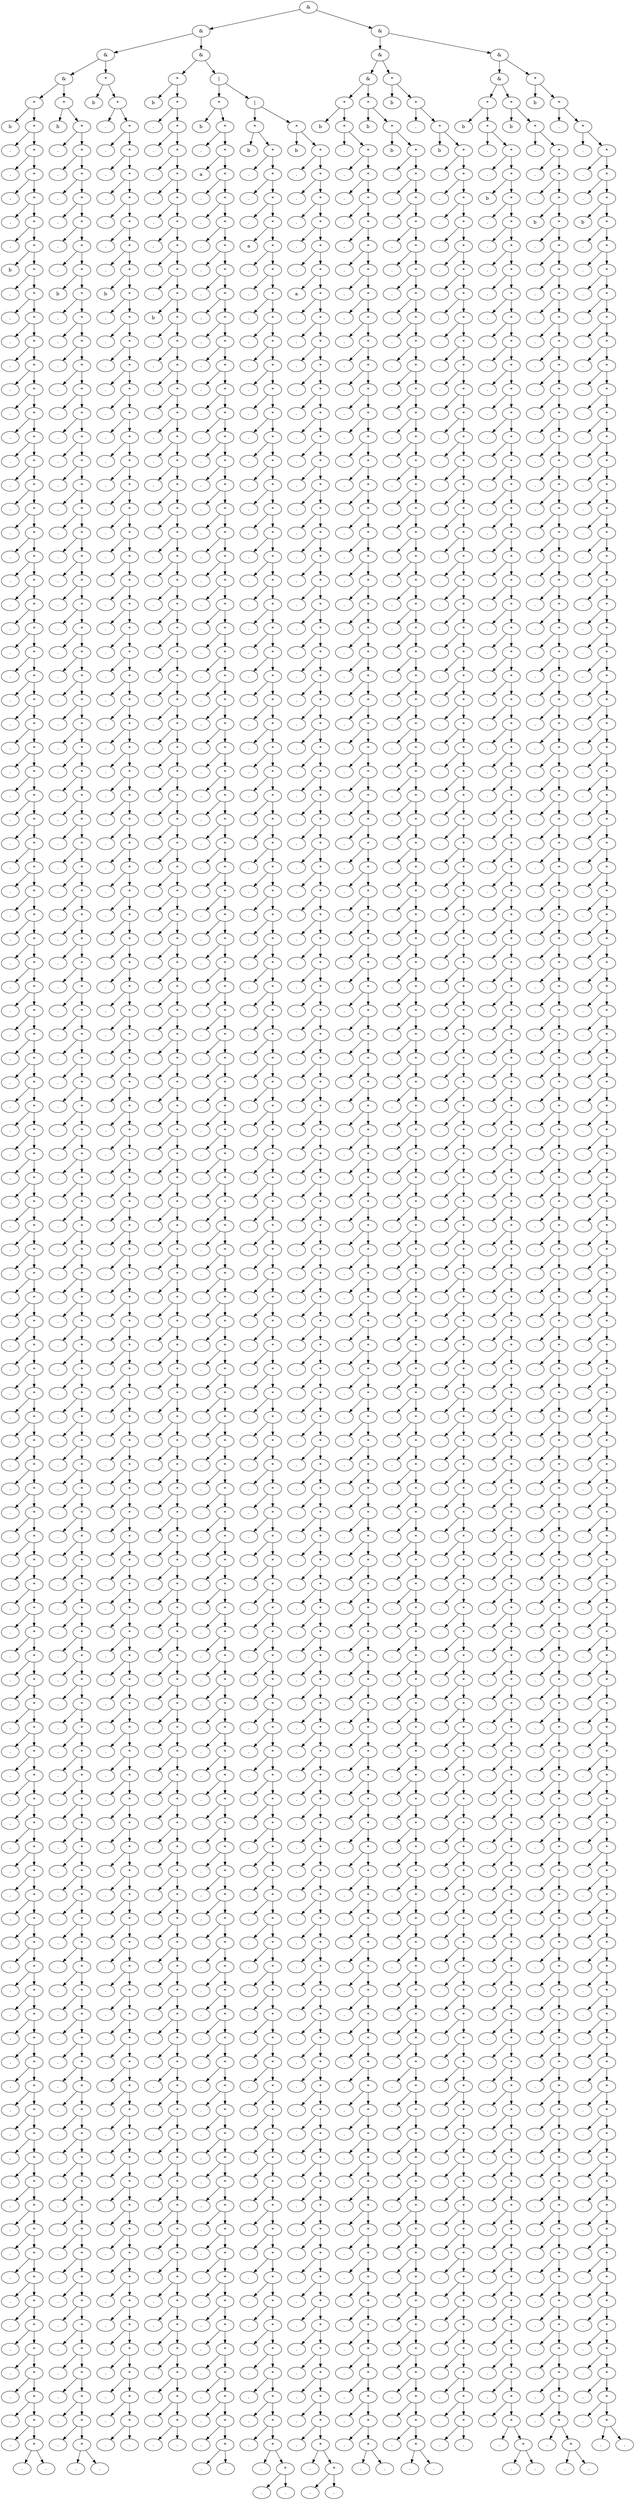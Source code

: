digraph G {
	node_1 [label="&"]
		node_1 -> node_2
		node_1 -> node_3
	node_3 [label="&"]
		node_3 -> node_4
		node_3 -> node_5
	node_5 [label="&"]
		node_5 -> node_6
		node_5 -> node_7
	node_7 [label="*"]
		node_7 -> node_8
		node_7 -> node_9
	node_9 [label="*"]
		node_9 -> node_10
		node_9 -> node_11
	node_11 [label="*"]
		node_11 -> node_12
		node_11 -> node_13
	node_13 [label="*"]
		node_13 -> node_14
		node_13 -> node_15
	node_15 [label="*"]
		node_15 -> node_16
		node_15 -> node_17
	node_17 [label="*"]
		node_17 -> node_18
		node_17 -> node_19
	node_19 [label="*"]
		node_19 -> node_20
		node_19 -> node_21
	node_21 [label="*"]
		node_21 -> node_22
		node_21 -> node_23
	node_23 [label="*"]
		node_23 -> node_24
		node_23 -> node_25
	node_25 [label="*"]
		node_25 -> node_26
		node_25 -> node_27
	node_27 [label="*"]
		node_27 -> node_28
		node_27 -> node_29
	node_29 [label="*"]
		node_29 -> node_30
		node_29 -> node_31
	node_31 [label="*"]
		node_31 -> node_32
		node_31 -> node_33
	node_33 [label="*"]
		node_33 -> node_34
		node_33 -> node_35
	node_35 [label="*"]
		node_35 -> node_36
		node_35 -> node_37
	node_37 [label="*"]
		node_37 -> node_38
		node_37 -> node_39
	node_39 [label="*"]
		node_39 -> node_40
		node_39 -> node_41
	node_41 [label="*"]
		node_41 -> node_42
		node_41 -> node_43
	node_43 [label="*"]
		node_43 -> node_44
		node_43 -> node_45
	node_45 [label="*"]
		node_45 -> node_46
		node_45 -> node_47
	node_47 [label="*"]
		node_47 -> node_48
		node_47 -> node_49
	node_49 [label="*"]
		node_49 -> node_50
		node_49 -> node_51
	node_51 [label="*"]
		node_51 -> node_52
		node_51 -> node_53
	node_53 [label="*"]
		node_53 -> node_54
		node_53 -> node_55
	node_55 [label="*"]
		node_55 -> node_56
		node_55 -> node_57
	node_57 [label="*"]
		node_57 -> node_58
		node_57 -> node_59
	node_59 [label="*"]
		node_59 -> node_60
		node_59 -> node_61
	node_61 [label="*"]
		node_61 -> node_62
		node_61 -> node_63
	node_63 [label="*"]
		node_63 -> node_64
		node_63 -> node_65
	node_65 [label="*"]
		node_65 -> node_66
		node_65 -> node_67
	node_67 [label="*"]
		node_67 -> node_68
		node_67 -> node_69
	node_69 [label="*"]
		node_69 -> node_70
		node_69 -> node_71
	node_71 [label="*"]
		node_71 -> node_72
		node_71 -> node_73
	node_73 [label="*"]
		node_73 -> node_74
		node_73 -> node_75
	node_75 [label="*"]
		node_75 -> node_76
		node_75 -> node_77
	node_77 [label="*"]
		node_77 -> node_78
		node_77 -> node_79
	node_79 [label="*"]
		node_79 -> node_80
		node_79 -> node_81
	node_81 [label="*"]
		node_81 -> node_82
		node_81 -> node_83
	node_83 [label="*"]
		node_83 -> node_84
		node_83 -> node_85
	node_85 [label="*"]
		node_85 -> node_86
		node_85 -> node_87
	node_87 [label="*"]
		node_87 -> node_88
		node_87 -> node_89
	node_89 [label="*"]
		node_89 -> node_90
		node_89 -> node_91
	node_91 [label="*"]
		node_91 -> node_92
		node_91 -> node_93
	node_93 [label="*"]
		node_93 -> node_94
		node_93 -> node_95
	node_95 [label="*"]
		node_95 -> node_96
		node_95 -> node_97
	node_97 [label="*"]
		node_97 -> node_98
		node_97 -> node_99
	node_99 [label="*"]
		node_99 -> node_100
		node_99 -> node_101
	node_101 [label="*"]
		node_101 -> node_102
		node_101 -> node_103
	node_103 [label="*"]
		node_103 -> node_104
		node_103 -> node_105
	node_105 [label="*"]
		node_105 -> node_106
		node_105 -> node_107
	node_107 [label="*"]
		node_107 -> node_108
		node_107 -> node_109
	node_109 [label="*"]
		node_109 -> node_110
		node_109 -> node_111
	node_111 [label="*"]
		node_111 -> node_112
		node_111 -> node_113
	node_113 [label="*"]
		node_113 -> node_114
		node_113 -> node_115
	node_115 [label="*"]
		node_115 -> node_116
		node_115 -> node_117
	node_117 [label="*"]
		node_117 -> node_118
		node_117 -> node_119
	node_119 [label="*"]
		node_119 -> node_120
		node_119 -> node_121
	node_121 [label="*"]
		node_121 -> node_122
		node_121 -> node_123
	node_123 [label="*"]
		node_123 -> node_124
		node_123 -> node_125
	node_125 [label="*"]
		node_125 -> node_126
		node_125 -> node_127
	node_127 [label="*"]
		node_127 -> node_128
		node_127 -> node_129
	node_129 [label="*"]
		node_129 -> node_130
		node_129 -> node_131
	node_131 [label="*"]
		node_131 -> node_132
		node_131 -> node_133
	node_133 [label="*"]
		node_133 -> node_134
		node_133 -> node_135
	node_135 [label="*"]
		node_135 -> node_136
		node_135 -> node_137
	node_137 [label="*"]
		node_137 -> node_138
		node_137 -> node_139
	node_139 [label="*"]
		node_139 -> node_140
		node_139 -> node_141
	node_141 [label="*"]
		node_141 -> node_142
		node_141 -> node_143
	node_143 [label="*"]
		node_143 -> node_144
		node_143 -> node_145
	node_145 [label="*"]
		node_145 -> node_146
		node_145 -> node_147
	node_147 [label="*"]
		node_147 -> node_148
		node_147 -> node_149
	node_149 [label="*"]
		node_149 -> node_150
		node_149 -> node_151
	node_151 [label="*"]
		node_151 -> node_152
		node_151 -> node_153
	node_153 [label="*"]
		node_153 -> node_154
		node_153 -> node_155
	node_155 [label="*"]
		node_155 -> node_156
		node_155 -> node_157
	node_157 [label="*"]
		node_157 -> node_158
		node_157 -> node_159
	node_159 [label="*"]
		node_159 -> node_160
		node_159 -> node_161
	node_161 [label="*"]
		node_161 -> node_162
		node_161 -> node_163
	node_163 [label="*"]
		node_163 -> node_164
		node_163 -> node_165
	node_165 [label="*"]
		node_165 -> node_166
		node_165 -> node_167
	node_167 [label="*"]
		node_167 -> node_168
		node_167 -> node_169
	node_169 [label="*"]
		node_169 -> node_170
		node_169 -> node_171
	node_171 [label="*"]
		node_171 -> node_172
		node_171 -> node_173
	node_173 [label="*"]
		node_173 -> node_174
		node_173 -> node_175
	node_175 [label="*"]
		node_175 -> node_176
		node_175 -> node_177
	node_177 [label="*"]
		node_177 -> node_178
		node_177 -> node_179
	node_179 [label="*"]
		node_179 -> node_180
		node_179 -> node_181
	node_181 [label="*"]
		node_181 -> node_182
		node_181 -> node_183
	node_183 [label="*"]
		node_183 -> node_184
		node_183 -> node_185
	node_185 [label="*"]
		node_185 -> node_186
		node_185 -> node_187
	node_187 [label="*"]
		node_187 -> node_188
		node_187 -> node_189
	node_189 [label="*"]
		node_189 -> node_190
		node_189 -> node_191
	node_191 [label="*"]
		node_191 -> node_192
		node_191 -> node_193
	node_193 [label="*"]
		node_193 -> node_194
		node_193 -> node_195
	node_195 [label="*"]
		node_195 -> node_196
		node_195 -> node_197
	node_197 [label="*"]
		node_197 -> node_198
		node_197 -> node_199
	node_199 [label="*"]
		node_199 -> node_200
		node_199 -> node_201
	node_201 [label="*"]
		node_201 -> node_202
		node_201 -> node_203
	node_203 [label="*"]
		node_203 -> node_204
		node_203 -> node_205
	node_205[label="."]
	node_204[label="."]
	node_202[label="."]
	node_200[label="."]
	node_198[label="."]
	node_196[label="."]
	node_194[label="."]
	node_192[label="."]
	node_190[label="."]
	node_188[label="."]
	node_186[label="."]
	node_184[label="."]
	node_182[label="."]
	node_180[label="."]
	node_178[label="."]
	node_176[label="."]
	node_174[label="."]
	node_172[label="."]
	node_170[label="."]
	node_168[label="."]
	node_166[label="."]
	node_164[label="."]
	node_162[label="."]
	node_160[label="."]
	node_158[label="."]
	node_156[label="."]
	node_154[label="."]
	node_152[label="."]
	node_150[label="."]
	node_148[label="."]
	node_146[label="."]
	node_144[label="."]
	node_142[label="."]
	node_140[label="."]
	node_138[label="."]
	node_136[label="."]
	node_134[label="."]
	node_132[label="."]
	node_130[label="."]
	node_128[label="."]
	node_126[label="."]
	node_124[label="."]
	node_122[label="."]
	node_120[label="."]
	node_118[label="."]
	node_116[label="."]
	node_114[label="."]
	node_112[label="."]
	node_110[label="."]
	node_108[label="."]
	node_106[label="."]
	node_104[label="."]
	node_102[label="."]
	node_100[label="."]
	node_98[label="."]
	node_96[label="."]
	node_94[label="."]
	node_92[label="."]
	node_90[label="."]
	node_88[label="."]
	node_86[label="."]
	node_84[label="."]
	node_82[label="."]
	node_80[label="."]
	node_78[label="."]
	node_76[label="."]
	node_74[label="."]
	node_72[label="."]
	node_70[label="."]
	node_68[label="."]
	node_66[label="."]
	node_64[label="."]
	node_62[label="."]
	node_60[label="."]
	node_58[label="."]
	node_56[label="."]
	node_54[label="."]
	node_52[label="."]
	node_50[label="."]
	node_48[label="."]
	node_46[label="."]
	node_44[label="."]
	node_42[label="."]
	node_40[label="."]
	node_38[label="."]
	node_36[label="."]
	node_34[label="."]
	node_32[label="."]
	node_30[label="."]
	node_28[label="."]
	node_26[label="."]
	node_24[label="."]
	node_22[label="."]
	node_20[label="."]
	node_18[label="b"]
	node_16[label="."]
	node_14[label="."]
	node_12[label="."]
	node_10[label="."]
	node_8[label="b"]
	node_6 [label="&"]
		node_6 -> node_206
		node_6 -> node_207
	node_207 [label="*"]
		node_207 -> node_208
		node_207 -> node_209
	node_209 [label="*"]
		node_209 -> node_210
		node_209 -> node_211
	node_211 [label="*"]
		node_211 -> node_212
		node_211 -> node_213
	node_213 [label="*"]
		node_213 -> node_214
		node_213 -> node_215
	node_215 [label="*"]
		node_215 -> node_216
		node_215 -> node_217
	node_217 [label="*"]
		node_217 -> node_218
		node_217 -> node_219
	node_219 [label="*"]
		node_219 -> node_220
		node_219 -> node_221
	node_221 [label="*"]
		node_221 -> node_222
		node_221 -> node_223
	node_223 [label="*"]
		node_223 -> node_224
		node_223 -> node_225
	node_225 [label="*"]
		node_225 -> node_226
		node_225 -> node_227
	node_227 [label="*"]
		node_227 -> node_228
		node_227 -> node_229
	node_229 [label="*"]
		node_229 -> node_230
		node_229 -> node_231
	node_231 [label="*"]
		node_231 -> node_232
		node_231 -> node_233
	node_233 [label="*"]
		node_233 -> node_234
		node_233 -> node_235
	node_235 [label="*"]
		node_235 -> node_236
		node_235 -> node_237
	node_237 [label="*"]
		node_237 -> node_238
		node_237 -> node_239
	node_239 [label="*"]
		node_239 -> node_240
		node_239 -> node_241
	node_241 [label="*"]
		node_241 -> node_242
		node_241 -> node_243
	node_243 [label="*"]
		node_243 -> node_244
		node_243 -> node_245
	node_245 [label="*"]
		node_245 -> node_246
		node_245 -> node_247
	node_247 [label="*"]
		node_247 -> node_248
		node_247 -> node_249
	node_249 [label="*"]
		node_249 -> node_250
		node_249 -> node_251
	node_251 [label="*"]
		node_251 -> node_252
		node_251 -> node_253
	node_253 [label="*"]
		node_253 -> node_254
		node_253 -> node_255
	node_255 [label="*"]
		node_255 -> node_256
		node_255 -> node_257
	node_257 [label="*"]
		node_257 -> node_258
		node_257 -> node_259
	node_259 [label="*"]
		node_259 -> node_260
		node_259 -> node_261
	node_261 [label="*"]
		node_261 -> node_262
		node_261 -> node_263
	node_263 [label="*"]
		node_263 -> node_264
		node_263 -> node_265
	node_265 [label="*"]
		node_265 -> node_266
		node_265 -> node_267
	node_267 [label="*"]
		node_267 -> node_268
		node_267 -> node_269
	node_269 [label="*"]
		node_269 -> node_270
		node_269 -> node_271
	node_271 [label="*"]
		node_271 -> node_272
		node_271 -> node_273
	node_273 [label="*"]
		node_273 -> node_274
		node_273 -> node_275
	node_275 [label="*"]
		node_275 -> node_276
		node_275 -> node_277
	node_277 [label="*"]
		node_277 -> node_278
		node_277 -> node_279
	node_279 [label="*"]
		node_279 -> node_280
		node_279 -> node_281
	node_281 [label="*"]
		node_281 -> node_282
		node_281 -> node_283
	node_283 [label="*"]
		node_283 -> node_284
		node_283 -> node_285
	node_285 [label="*"]
		node_285 -> node_286
		node_285 -> node_287
	node_287 [label="*"]
		node_287 -> node_288
		node_287 -> node_289
	node_289 [label="*"]
		node_289 -> node_290
		node_289 -> node_291
	node_291 [label="*"]
		node_291 -> node_292
		node_291 -> node_293
	node_293 [label="*"]
		node_293 -> node_294
		node_293 -> node_295
	node_295 [label="*"]
		node_295 -> node_296
		node_295 -> node_297
	node_297 [label="*"]
		node_297 -> node_298
		node_297 -> node_299
	node_299 [label="*"]
		node_299 -> node_300
		node_299 -> node_301
	node_301 [label="*"]
		node_301 -> node_302
		node_301 -> node_303
	node_303 [label="*"]
		node_303 -> node_304
		node_303 -> node_305
	node_305 [label="*"]
		node_305 -> node_306
		node_305 -> node_307
	node_307 [label="*"]
		node_307 -> node_308
		node_307 -> node_309
	node_309 [label="*"]
		node_309 -> node_310
		node_309 -> node_311
	node_311 [label="*"]
		node_311 -> node_312
		node_311 -> node_313
	node_313 [label="*"]
		node_313 -> node_314
		node_313 -> node_315
	node_315 [label="*"]
		node_315 -> node_316
		node_315 -> node_317
	node_317 [label="*"]
		node_317 -> node_318
		node_317 -> node_319
	node_319 [label="*"]
		node_319 -> node_320
		node_319 -> node_321
	node_321 [label="*"]
		node_321 -> node_322
		node_321 -> node_323
	node_323 [label="*"]
		node_323 -> node_324
		node_323 -> node_325
	node_325 [label="*"]
		node_325 -> node_326
		node_325 -> node_327
	node_327 [label="*"]
		node_327 -> node_328
		node_327 -> node_329
	node_329 [label="*"]
		node_329 -> node_330
		node_329 -> node_331
	node_331 [label="*"]
		node_331 -> node_332
		node_331 -> node_333
	node_333 [label="*"]
		node_333 -> node_334
		node_333 -> node_335
	node_335 [label="*"]
		node_335 -> node_336
		node_335 -> node_337
	node_337 [label="*"]
		node_337 -> node_338
		node_337 -> node_339
	node_339 [label="*"]
		node_339 -> node_340
		node_339 -> node_341
	node_341 [label="*"]
		node_341 -> node_342
		node_341 -> node_343
	node_343 [label="*"]
		node_343 -> node_344
		node_343 -> node_345
	node_345 [label="*"]
		node_345 -> node_346
		node_345 -> node_347
	node_347 [label="*"]
		node_347 -> node_348
		node_347 -> node_349
	node_349 [label="*"]
		node_349 -> node_350
		node_349 -> node_351
	node_351 [label="*"]
		node_351 -> node_352
		node_351 -> node_353
	node_353 [label="*"]
		node_353 -> node_354
		node_353 -> node_355
	node_355 [label="*"]
		node_355 -> node_356
		node_355 -> node_357
	node_357 [label="*"]
		node_357 -> node_358
		node_357 -> node_359
	node_359 [label="*"]
		node_359 -> node_360
		node_359 -> node_361
	node_361 [label="*"]
		node_361 -> node_362
		node_361 -> node_363
	node_363 [label="*"]
		node_363 -> node_364
		node_363 -> node_365
	node_365 [label="*"]
		node_365 -> node_366
		node_365 -> node_367
	node_367 [label="*"]
		node_367 -> node_368
		node_367 -> node_369
	node_369 [label="*"]
		node_369 -> node_370
		node_369 -> node_371
	node_371 [label="*"]
		node_371 -> node_372
		node_371 -> node_373
	node_373 [label="*"]
		node_373 -> node_374
		node_373 -> node_375
	node_375 [label="*"]
		node_375 -> node_376
		node_375 -> node_377
	node_377 [label="*"]
		node_377 -> node_378
		node_377 -> node_379
	node_379 [label="*"]
		node_379 -> node_380
		node_379 -> node_381
	node_381 [label="*"]
		node_381 -> node_382
		node_381 -> node_383
	node_383 [label="*"]
		node_383 -> node_384
		node_383 -> node_385
	node_385 [label="*"]
		node_385 -> node_386
		node_385 -> node_387
	node_387 [label="*"]
		node_387 -> node_388
		node_387 -> node_389
	node_389 [label="*"]
		node_389 -> node_390
		node_389 -> node_391
	node_391 [label="*"]
		node_391 -> node_392
		node_391 -> node_393
	node_393 [label="*"]
		node_393 -> node_394
		node_393 -> node_395
	node_395 [label="*"]
		node_395 -> node_396
		node_395 -> node_397
	node_397 [label="*"]
		node_397 -> node_398
		node_397 -> node_399
	node_399 [label="*"]
		node_399 -> node_400
		node_399 -> node_401
	node_401 [label="*"]
		node_401 -> node_402
		node_401 -> node_403
	node_403 [label="*"]
		node_403 -> node_404
		node_403 -> node_405
	node_405[label="."]
	node_404[label="."]
	node_402[label="."]
	node_400[label="."]
	node_398[label="."]
	node_396[label="."]
	node_394[label="."]
	node_392[label="."]
	node_390[label="."]
	node_388[label="."]
	node_386[label="."]
	node_384[label="."]
	node_382[label="."]
	node_380[label="."]
	node_378[label="."]
	node_376[label="."]
	node_374[label="."]
	node_372[label="."]
	node_370[label="."]
	node_368[label="."]
	node_366[label="."]
	node_364[label="."]
	node_362[label="."]
	node_360[label="."]
	node_358[label="."]
	node_356[label="."]
	node_354[label="."]
	node_352[label="."]
	node_350[label="."]
	node_348[label="."]
	node_346[label="."]
	node_344[label="."]
	node_342[label="."]
	node_340[label="."]
	node_338[label="."]
	node_336[label="."]
	node_334[label="."]
	node_332[label="."]
	node_330[label="."]
	node_328[label="."]
	node_326[label="."]
	node_324[label="."]
	node_322[label="."]
	node_320[label="."]
	node_318[label="."]
	node_316[label="."]
	node_314[label="."]
	node_312[label="."]
	node_310[label="."]
	node_308[label="."]
	node_306[label="."]
	node_304[label="."]
	node_302[label="."]
	node_300[label="."]
	node_298[label="."]
	node_296[label="."]
	node_294[label="."]
	node_292[label="."]
	node_290[label="."]
	node_288[label="."]
	node_286[label="."]
	node_284[label="."]
	node_282[label="."]
	node_280[label="."]
	node_278[label="."]
	node_276[label="."]
	node_274[label="."]
	node_272[label="."]
	node_270[label="."]
	node_268[label="."]
	node_266[label="."]
	node_264[label="."]
	node_262[label="."]
	node_260[label="."]
	node_258[label="."]
	node_256[label="."]
	node_254[label="."]
	node_252[label="."]
	node_250[label="."]
	node_248[label="."]
	node_246[label="."]
	node_244[label="."]
	node_242[label="."]
	node_240[label="."]
	node_238[label="."]
	node_236[label="."]
	node_234[label="."]
	node_232[label="."]
	node_230[label="."]
	node_228[label="."]
	node_226[label="."]
	node_224[label="."]
	node_222[label="."]
	node_220[label="."]
	node_218[label="."]
	node_216[label="b"]
	node_214[label="."]
	node_212[label="."]
	node_210[label="."]
	node_208[label="b"]
	node_206 [label="*"]
		node_206 -> node_406
		node_206 -> node_407
	node_407 [label="*"]
		node_407 -> node_408
		node_407 -> node_409
	node_409 [label="*"]
		node_409 -> node_410
		node_409 -> node_411
	node_411 [label="*"]
		node_411 -> node_412
		node_411 -> node_413
	node_413 [label="*"]
		node_413 -> node_414
		node_413 -> node_415
	node_415 [label="*"]
		node_415 -> node_416
		node_415 -> node_417
	node_417 [label="*"]
		node_417 -> node_418
		node_417 -> node_419
	node_419 [label="*"]
		node_419 -> node_420
		node_419 -> node_421
	node_421 [label="*"]
		node_421 -> node_422
		node_421 -> node_423
	node_423 [label="*"]
		node_423 -> node_424
		node_423 -> node_425
	node_425 [label="*"]
		node_425 -> node_426
		node_425 -> node_427
	node_427 [label="*"]
		node_427 -> node_428
		node_427 -> node_429
	node_429 [label="*"]
		node_429 -> node_430
		node_429 -> node_431
	node_431 [label="*"]
		node_431 -> node_432
		node_431 -> node_433
	node_433 [label="*"]
		node_433 -> node_434
		node_433 -> node_435
	node_435 [label="*"]
		node_435 -> node_436
		node_435 -> node_437
	node_437 [label="*"]
		node_437 -> node_438
		node_437 -> node_439
	node_439 [label="*"]
		node_439 -> node_440
		node_439 -> node_441
	node_441 [label="*"]
		node_441 -> node_442
		node_441 -> node_443
	node_443 [label="*"]
		node_443 -> node_444
		node_443 -> node_445
	node_445 [label="*"]
		node_445 -> node_446
		node_445 -> node_447
	node_447 [label="*"]
		node_447 -> node_448
		node_447 -> node_449
	node_449 [label="*"]
		node_449 -> node_450
		node_449 -> node_451
	node_451 [label="*"]
		node_451 -> node_452
		node_451 -> node_453
	node_453 [label="*"]
		node_453 -> node_454
		node_453 -> node_455
	node_455 [label="*"]
		node_455 -> node_456
		node_455 -> node_457
	node_457 [label="*"]
		node_457 -> node_458
		node_457 -> node_459
	node_459 [label="*"]
		node_459 -> node_460
		node_459 -> node_461
	node_461 [label="*"]
		node_461 -> node_462
		node_461 -> node_463
	node_463 [label="*"]
		node_463 -> node_464
		node_463 -> node_465
	node_465 [label="*"]
		node_465 -> node_466
		node_465 -> node_467
	node_467 [label="*"]
		node_467 -> node_468
		node_467 -> node_469
	node_469 [label="*"]
		node_469 -> node_470
		node_469 -> node_471
	node_471 [label="*"]
		node_471 -> node_472
		node_471 -> node_473
	node_473 [label="*"]
		node_473 -> node_474
		node_473 -> node_475
	node_475 [label="*"]
		node_475 -> node_476
		node_475 -> node_477
	node_477 [label="*"]
		node_477 -> node_478
		node_477 -> node_479
	node_479 [label="*"]
		node_479 -> node_480
		node_479 -> node_481
	node_481 [label="*"]
		node_481 -> node_482
		node_481 -> node_483
	node_483 [label="*"]
		node_483 -> node_484
		node_483 -> node_485
	node_485 [label="*"]
		node_485 -> node_486
		node_485 -> node_487
	node_487 [label="*"]
		node_487 -> node_488
		node_487 -> node_489
	node_489 [label="*"]
		node_489 -> node_490
		node_489 -> node_491
	node_491 [label="*"]
		node_491 -> node_492
		node_491 -> node_493
	node_493 [label="*"]
		node_493 -> node_494
		node_493 -> node_495
	node_495 [label="*"]
		node_495 -> node_496
		node_495 -> node_497
	node_497 [label="*"]
		node_497 -> node_498
		node_497 -> node_499
	node_499 [label="*"]
		node_499 -> node_500
		node_499 -> node_501
	node_501 [label="*"]
		node_501 -> node_502
		node_501 -> node_503
	node_503 [label="*"]
		node_503 -> node_504
		node_503 -> node_505
	node_505 [label="*"]
		node_505 -> node_506
		node_505 -> node_507
	node_507 [label="*"]
		node_507 -> node_508
		node_507 -> node_509
	node_509 [label="*"]
		node_509 -> node_510
		node_509 -> node_511
	node_511 [label="*"]
		node_511 -> node_512
		node_511 -> node_513
	node_513 [label="*"]
		node_513 -> node_514
		node_513 -> node_515
	node_515 [label="*"]
		node_515 -> node_516
		node_515 -> node_517
	node_517 [label="*"]
		node_517 -> node_518
		node_517 -> node_519
	node_519 [label="*"]
		node_519 -> node_520
		node_519 -> node_521
	node_521 [label="*"]
		node_521 -> node_522
		node_521 -> node_523
	node_523 [label="*"]
		node_523 -> node_524
		node_523 -> node_525
	node_525 [label="*"]
		node_525 -> node_526
		node_525 -> node_527
	node_527 [label="*"]
		node_527 -> node_528
		node_527 -> node_529
	node_529 [label="*"]
		node_529 -> node_530
		node_529 -> node_531
	node_531 [label="*"]
		node_531 -> node_532
		node_531 -> node_533
	node_533 [label="*"]
		node_533 -> node_534
		node_533 -> node_535
	node_535 [label="*"]
		node_535 -> node_536
		node_535 -> node_537
	node_537 [label="*"]
		node_537 -> node_538
		node_537 -> node_539
	node_539 [label="*"]
		node_539 -> node_540
		node_539 -> node_541
	node_541 [label="*"]
		node_541 -> node_542
		node_541 -> node_543
	node_543 [label="*"]
		node_543 -> node_544
		node_543 -> node_545
	node_545 [label="*"]
		node_545 -> node_546
		node_545 -> node_547
	node_547 [label="*"]
		node_547 -> node_548
		node_547 -> node_549
	node_549 [label="*"]
		node_549 -> node_550
		node_549 -> node_551
	node_551 [label="*"]
		node_551 -> node_552
		node_551 -> node_553
	node_553 [label="*"]
		node_553 -> node_554
		node_553 -> node_555
	node_555 [label="*"]
		node_555 -> node_556
		node_555 -> node_557
	node_557 [label="*"]
		node_557 -> node_558
		node_557 -> node_559
	node_559 [label="*"]
		node_559 -> node_560
		node_559 -> node_561
	node_561 [label="*"]
		node_561 -> node_562
		node_561 -> node_563
	node_563 [label="*"]
		node_563 -> node_564
		node_563 -> node_565
	node_565 [label="*"]
		node_565 -> node_566
		node_565 -> node_567
	node_567 [label="*"]
		node_567 -> node_568
		node_567 -> node_569
	node_569 [label="*"]
		node_569 -> node_570
		node_569 -> node_571
	node_571 [label="*"]
		node_571 -> node_572
		node_571 -> node_573
	node_573 [label="*"]
		node_573 -> node_574
		node_573 -> node_575
	node_575 [label="*"]
		node_575 -> node_576
		node_575 -> node_577
	node_577 [label="*"]
		node_577 -> node_578
		node_577 -> node_579
	node_579 [label="*"]
		node_579 -> node_580
		node_579 -> node_581
	node_581 [label="*"]
		node_581 -> node_582
		node_581 -> node_583
	node_583 [label="*"]
		node_583 -> node_584
		node_583 -> node_585
	node_585 [label="*"]
		node_585 -> node_586
		node_585 -> node_587
	node_587 [label="*"]
		node_587 -> node_588
		node_587 -> node_589
	node_589 [label="*"]
		node_589 -> node_590
		node_589 -> node_591
	node_591 [label="*"]
		node_591 -> node_592
		node_591 -> node_593
	node_593 [label="*"]
		node_593 -> node_594
		node_593 -> node_595
	node_595 [label="*"]
		node_595 -> node_596
		node_595 -> node_597
	node_597 [label="*"]
		node_597 -> node_598
		node_597 -> node_599
	node_599 [label="*"]
		node_599 -> node_600
		node_599 -> node_601
	node_601 [label="*"]
		node_601 -> node_602
		node_601 -> node_603
	node_603[label="."]
	node_602[label="."]
	node_600[label="."]
	node_598[label="."]
	node_596[label="."]
	node_594[label="."]
	node_592[label="."]
	node_590[label="."]
	node_588[label="."]
	node_586[label="."]
	node_584[label="."]
	node_582[label="."]
	node_580[label="."]
	node_578[label="."]
	node_576[label="."]
	node_574[label="."]
	node_572[label="."]
	node_570[label="."]
	node_568[label="."]
	node_566[label="."]
	node_564[label="."]
	node_562[label="."]
	node_560[label="."]
	node_558[label="."]
	node_556[label="."]
	node_554[label="."]
	node_552[label="."]
	node_550[label="."]
	node_548[label="."]
	node_546[label="."]
	node_544[label="."]
	node_542[label="."]
	node_540[label="."]
	node_538[label="."]
	node_536[label="."]
	node_534[label="."]
	node_532[label="."]
	node_530[label="."]
	node_528[label="."]
	node_526[label="."]
	node_524[label="."]
	node_522[label="."]
	node_520[label="."]
	node_518[label="."]
	node_516[label="."]
	node_514[label="."]
	node_512[label="."]
	node_510[label="."]
	node_508[label="."]
	node_506[label="."]
	node_504[label="."]
	node_502[label="."]
	node_500[label="."]
	node_498[label="."]
	node_496[label="."]
	node_494[label="."]
	node_492[label="."]
	node_490[label="."]
	node_488[label="."]
	node_486[label="."]
	node_484[label="."]
	node_482[label="."]
	node_480[label="."]
	node_478[label="."]
	node_476[label="."]
	node_474[label="."]
	node_472[label="."]
	node_470[label="."]
	node_468[label="."]
	node_466[label="."]
	node_464[label="."]
	node_462[label="."]
	node_460[label="."]
	node_458[label="."]
	node_456[label="."]
	node_454[label="."]
	node_452[label="."]
	node_450[label="."]
	node_448[label="."]
	node_446[label="."]
	node_444[label="."]
	node_442[label="."]
	node_440[label="."]
	node_438[label="."]
	node_436[label="."]
	node_434[label="."]
	node_432[label="."]
	node_430[label="."]
	node_428[label="."]
	node_426[label="."]
	node_424[label="."]
	node_422[label="."]
	node_420[label="."]
	node_418[label="."]
	node_416[label="."]
	node_414[label="."]
	node_412[label="b"]
	node_410[label="."]
	node_408[label="."]
	node_406[label="b"]
	node_4 [label="&"]
		node_4 -> node_604
		node_4 -> node_605
	node_605 [label="*"]
		node_605 -> node_606
		node_605 -> node_607
	node_607 [label="*"]
		node_607 -> node_608
		node_607 -> node_609
	node_609 [label="*"]
		node_609 -> node_610
		node_609 -> node_611
	node_611 [label="*"]
		node_611 -> node_612
		node_611 -> node_613
	node_613 [label="*"]
		node_613 -> node_614
		node_613 -> node_615
	node_615 [label="*"]
		node_615 -> node_616
		node_615 -> node_617
	node_617 [label="*"]
		node_617 -> node_618
		node_617 -> node_619
	node_619 [label="*"]
		node_619 -> node_620
		node_619 -> node_621
	node_621 [label="*"]
		node_621 -> node_622
		node_621 -> node_623
	node_623 [label="*"]
		node_623 -> node_624
		node_623 -> node_625
	node_625 [label="*"]
		node_625 -> node_626
		node_625 -> node_627
	node_627 [label="*"]
		node_627 -> node_628
		node_627 -> node_629
	node_629 [label="*"]
		node_629 -> node_630
		node_629 -> node_631
	node_631 [label="*"]
		node_631 -> node_632
		node_631 -> node_633
	node_633 [label="*"]
		node_633 -> node_634
		node_633 -> node_635
	node_635 [label="*"]
		node_635 -> node_636
		node_635 -> node_637
	node_637 [label="*"]
		node_637 -> node_638
		node_637 -> node_639
	node_639 [label="*"]
		node_639 -> node_640
		node_639 -> node_641
	node_641 [label="*"]
		node_641 -> node_642
		node_641 -> node_643
	node_643 [label="*"]
		node_643 -> node_644
		node_643 -> node_645
	node_645 [label="*"]
		node_645 -> node_646
		node_645 -> node_647
	node_647 [label="*"]
		node_647 -> node_648
		node_647 -> node_649
	node_649 [label="*"]
		node_649 -> node_650
		node_649 -> node_651
	node_651 [label="*"]
		node_651 -> node_652
		node_651 -> node_653
	node_653 [label="*"]
		node_653 -> node_654
		node_653 -> node_655
	node_655 [label="*"]
		node_655 -> node_656
		node_655 -> node_657
	node_657 [label="*"]
		node_657 -> node_658
		node_657 -> node_659
	node_659 [label="*"]
		node_659 -> node_660
		node_659 -> node_661
	node_661 [label="*"]
		node_661 -> node_662
		node_661 -> node_663
	node_663 [label="*"]
		node_663 -> node_664
		node_663 -> node_665
	node_665 [label="*"]
		node_665 -> node_666
		node_665 -> node_667
	node_667 [label="*"]
		node_667 -> node_668
		node_667 -> node_669
	node_669 [label="*"]
		node_669 -> node_670
		node_669 -> node_671
	node_671 [label="*"]
		node_671 -> node_672
		node_671 -> node_673
	node_673 [label="*"]
		node_673 -> node_674
		node_673 -> node_675
	node_675 [label="*"]
		node_675 -> node_676
		node_675 -> node_677
	node_677 [label="*"]
		node_677 -> node_678
		node_677 -> node_679
	node_679 [label="*"]
		node_679 -> node_680
		node_679 -> node_681
	node_681 [label="*"]
		node_681 -> node_682
		node_681 -> node_683
	node_683 [label="*"]
		node_683 -> node_684
		node_683 -> node_685
	node_685 [label="*"]
		node_685 -> node_686
		node_685 -> node_687
	node_687 [label="*"]
		node_687 -> node_688
		node_687 -> node_689
	node_689 [label="*"]
		node_689 -> node_690
		node_689 -> node_691
	node_691 [label="*"]
		node_691 -> node_692
		node_691 -> node_693
	node_693 [label="*"]
		node_693 -> node_694
		node_693 -> node_695
	node_695 [label="*"]
		node_695 -> node_696
		node_695 -> node_697
	node_697 [label="*"]
		node_697 -> node_698
		node_697 -> node_699
	node_699 [label="*"]
		node_699 -> node_700
		node_699 -> node_701
	node_701 [label="*"]
		node_701 -> node_702
		node_701 -> node_703
	node_703 [label="*"]
		node_703 -> node_704
		node_703 -> node_705
	node_705 [label="*"]
		node_705 -> node_706
		node_705 -> node_707
	node_707 [label="*"]
		node_707 -> node_708
		node_707 -> node_709
	node_709 [label="*"]
		node_709 -> node_710
		node_709 -> node_711
	node_711 [label="*"]
		node_711 -> node_712
		node_711 -> node_713
	node_713 [label="*"]
		node_713 -> node_714
		node_713 -> node_715
	node_715 [label="*"]
		node_715 -> node_716
		node_715 -> node_717
	node_717 [label="*"]
		node_717 -> node_718
		node_717 -> node_719
	node_719 [label="*"]
		node_719 -> node_720
		node_719 -> node_721
	node_721 [label="*"]
		node_721 -> node_722
		node_721 -> node_723
	node_723 [label="*"]
		node_723 -> node_724
		node_723 -> node_725
	node_725 [label="*"]
		node_725 -> node_726
		node_725 -> node_727
	node_727 [label="*"]
		node_727 -> node_728
		node_727 -> node_729
	node_729 [label="*"]
		node_729 -> node_730
		node_729 -> node_731
	node_731 [label="*"]
		node_731 -> node_732
		node_731 -> node_733
	node_733 [label="*"]
		node_733 -> node_734
		node_733 -> node_735
	node_735 [label="*"]
		node_735 -> node_736
		node_735 -> node_737
	node_737 [label="*"]
		node_737 -> node_738
		node_737 -> node_739
	node_739 [label="*"]
		node_739 -> node_740
		node_739 -> node_741
	node_741 [label="*"]
		node_741 -> node_742
		node_741 -> node_743
	node_743 [label="*"]
		node_743 -> node_744
		node_743 -> node_745
	node_745 [label="*"]
		node_745 -> node_746
		node_745 -> node_747
	node_747 [label="*"]
		node_747 -> node_748
		node_747 -> node_749
	node_749 [label="*"]
		node_749 -> node_750
		node_749 -> node_751
	node_751 [label="*"]
		node_751 -> node_752
		node_751 -> node_753
	node_753 [label="*"]
		node_753 -> node_754
		node_753 -> node_755
	node_755 [label="*"]
		node_755 -> node_756
		node_755 -> node_757
	node_757 [label="*"]
		node_757 -> node_758
		node_757 -> node_759
	node_759 [label="*"]
		node_759 -> node_760
		node_759 -> node_761
	node_761 [label="*"]
		node_761 -> node_762
		node_761 -> node_763
	node_763 [label="*"]
		node_763 -> node_764
		node_763 -> node_765
	node_765 [label="*"]
		node_765 -> node_766
		node_765 -> node_767
	node_767 [label="*"]
		node_767 -> node_768
		node_767 -> node_769
	node_769 [label="*"]
		node_769 -> node_770
		node_769 -> node_771
	node_771 [label="*"]
		node_771 -> node_772
		node_771 -> node_773
	node_773 [label="*"]
		node_773 -> node_774
		node_773 -> node_775
	node_775 [label="*"]
		node_775 -> node_776
		node_775 -> node_777
	node_777 [label="*"]
		node_777 -> node_778
		node_777 -> node_779
	node_779 [label="*"]
		node_779 -> node_780
		node_779 -> node_781
	node_781 [label="*"]
		node_781 -> node_782
		node_781 -> node_783
	node_783 [label="*"]
		node_783 -> node_784
		node_783 -> node_785
	node_785 [label="*"]
		node_785 -> node_786
		node_785 -> node_787
	node_787 [label="*"]
		node_787 -> node_788
		node_787 -> node_789
	node_789 [label="*"]
		node_789 -> node_790
		node_789 -> node_791
	node_791 [label="*"]
		node_791 -> node_792
		node_791 -> node_793
	node_793 [label="*"]
		node_793 -> node_794
		node_793 -> node_795
	node_795 [label="*"]
		node_795 -> node_796
		node_795 -> node_797
	node_797 [label="*"]
		node_797 -> node_798
		node_797 -> node_799
	node_799 [label="*"]
		node_799 -> node_800
		node_799 -> node_801
	node_801 [label="*"]
		node_801 -> node_802
		node_801 -> node_803
	node_803[label="."]
	node_802[label="."]
	node_800[label="."]
	node_798[label="."]
	node_796[label="."]
	node_794[label="."]
	node_792[label="."]
	node_790[label="."]
	node_788[label="."]
	node_786[label="."]
	node_784[label="."]
	node_782[label="."]
	node_780[label="."]
	node_778[label="."]
	node_776[label="."]
	node_774[label="."]
	node_772[label="."]
	node_770[label="."]
	node_768[label="."]
	node_766[label="."]
	node_764[label="."]
	node_762[label="."]
	node_760[label="."]
	node_758[label="."]
	node_756[label="."]
	node_754[label="."]
	node_752[label="."]
	node_750[label="."]
	node_748[label="."]
	node_746[label="."]
	node_744[label="."]
	node_742[label="."]
	node_740[label="."]
	node_738[label="."]
	node_736[label="."]
	node_734[label="."]
	node_732[label="."]
	node_730[label="."]
	node_728[label="."]
	node_726[label="."]
	node_724[label="."]
	node_722[label="."]
	node_720[label="."]
	node_718[label="."]
	node_716[label="."]
	node_714[label="."]
	node_712[label="."]
	node_710[label="."]
	node_708[label="."]
	node_706[label="."]
	node_704[label="."]
	node_702[label="."]
	node_700[label="."]
	node_698[label="."]
	node_696[label="."]
	node_694[label="."]
	node_692[label="."]
	node_690[label="."]
	node_688[label="."]
	node_686[label="."]
	node_684[label="."]
	node_682[label="."]
	node_680[label="."]
	node_678[label="."]
	node_676[label="."]
	node_674[label="."]
	node_672[label="."]
	node_670[label="."]
	node_668[label="."]
	node_666[label="."]
	node_664[label="."]
	node_662[label="."]
	node_660[label="."]
	node_658[label="."]
	node_656[label="."]
	node_654[label="."]
	node_652[label="."]
	node_650[label="."]
	node_648[label="."]
	node_646[label="."]
	node_644[label="."]
	node_642[label="."]
	node_640[label="."]
	node_638[label="."]
	node_636[label="."]
	node_634[label="."]
	node_632[label="."]
	node_630[label="."]
	node_628[label="."]
	node_626[label="."]
	node_624[label="."]
	node_622[label="."]
	node_620[label="."]
	node_618[label="."]
	node_616[label="."]
	node_614[label="."]
	node_612[label="."]
	node_610[label="b"]
	node_608[label="."]
	node_606[label="b"]
	node_604 [label="&"]
		node_604 -> node_804
		node_604 -> node_805
	node_805 [label="*"]
		node_805 -> node_806
		node_805 -> node_807
	node_807 [label="*"]
		node_807 -> node_808
		node_807 -> node_809
	node_809 [label="*"]
		node_809 -> node_810
		node_809 -> node_811
	node_811 [label="*"]
		node_811 -> node_812
		node_811 -> node_813
	node_813 [label="*"]
		node_813 -> node_814
		node_813 -> node_815
	node_815 [label="*"]
		node_815 -> node_816
		node_815 -> node_817
	node_817 [label="*"]
		node_817 -> node_818
		node_817 -> node_819
	node_819 [label="*"]
		node_819 -> node_820
		node_819 -> node_821
	node_821 [label="*"]
		node_821 -> node_822
		node_821 -> node_823
	node_823 [label="*"]
		node_823 -> node_824
		node_823 -> node_825
	node_825 [label="*"]
		node_825 -> node_826
		node_825 -> node_827
	node_827 [label="*"]
		node_827 -> node_828
		node_827 -> node_829
	node_829 [label="*"]
		node_829 -> node_830
		node_829 -> node_831
	node_831 [label="*"]
		node_831 -> node_832
		node_831 -> node_833
	node_833 [label="*"]
		node_833 -> node_834
		node_833 -> node_835
	node_835 [label="*"]
		node_835 -> node_836
		node_835 -> node_837
	node_837 [label="*"]
		node_837 -> node_838
		node_837 -> node_839
	node_839 [label="*"]
		node_839 -> node_840
		node_839 -> node_841
	node_841 [label="*"]
		node_841 -> node_842
		node_841 -> node_843
	node_843 [label="*"]
		node_843 -> node_844
		node_843 -> node_845
	node_845 [label="*"]
		node_845 -> node_846
		node_845 -> node_847
	node_847 [label="*"]
		node_847 -> node_848
		node_847 -> node_849
	node_849 [label="*"]
		node_849 -> node_850
		node_849 -> node_851
	node_851 [label="*"]
		node_851 -> node_852
		node_851 -> node_853
	node_853 [label="*"]
		node_853 -> node_854
		node_853 -> node_855
	node_855 [label="*"]
		node_855 -> node_856
		node_855 -> node_857
	node_857 [label="*"]
		node_857 -> node_858
		node_857 -> node_859
	node_859 [label="*"]
		node_859 -> node_860
		node_859 -> node_861
	node_861 [label="*"]
		node_861 -> node_862
		node_861 -> node_863
	node_863 [label="*"]
		node_863 -> node_864
		node_863 -> node_865
	node_865 [label="*"]
		node_865 -> node_866
		node_865 -> node_867
	node_867 [label="*"]
		node_867 -> node_868
		node_867 -> node_869
	node_869 [label="*"]
		node_869 -> node_870
		node_869 -> node_871
	node_871 [label="*"]
		node_871 -> node_872
		node_871 -> node_873
	node_873 [label="*"]
		node_873 -> node_874
		node_873 -> node_875
	node_875 [label="*"]
		node_875 -> node_876
		node_875 -> node_877
	node_877 [label="*"]
		node_877 -> node_878
		node_877 -> node_879
	node_879 [label="*"]
		node_879 -> node_880
		node_879 -> node_881
	node_881 [label="*"]
		node_881 -> node_882
		node_881 -> node_883
	node_883 [label="*"]
		node_883 -> node_884
		node_883 -> node_885
	node_885 [label="*"]
		node_885 -> node_886
		node_885 -> node_887
	node_887 [label="*"]
		node_887 -> node_888
		node_887 -> node_889
	node_889 [label="*"]
		node_889 -> node_890
		node_889 -> node_891
	node_891 [label="*"]
		node_891 -> node_892
		node_891 -> node_893
	node_893 [label="*"]
		node_893 -> node_894
		node_893 -> node_895
	node_895 [label="*"]
		node_895 -> node_896
		node_895 -> node_897
	node_897 [label="*"]
		node_897 -> node_898
		node_897 -> node_899
	node_899 [label="*"]
		node_899 -> node_900
		node_899 -> node_901
	node_901 [label="*"]
		node_901 -> node_902
		node_901 -> node_903
	node_903 [label="*"]
		node_903 -> node_904
		node_903 -> node_905
	node_905 [label="*"]
		node_905 -> node_906
		node_905 -> node_907
	node_907 [label="*"]
		node_907 -> node_908
		node_907 -> node_909
	node_909 [label="*"]
		node_909 -> node_910
		node_909 -> node_911
	node_911 [label="*"]
		node_911 -> node_912
		node_911 -> node_913
	node_913 [label="*"]
		node_913 -> node_914
		node_913 -> node_915
	node_915 [label="*"]
		node_915 -> node_916
		node_915 -> node_917
	node_917 [label="*"]
		node_917 -> node_918
		node_917 -> node_919
	node_919 [label="*"]
		node_919 -> node_920
		node_919 -> node_921
	node_921 [label="*"]
		node_921 -> node_922
		node_921 -> node_923
	node_923 [label="*"]
		node_923 -> node_924
		node_923 -> node_925
	node_925 [label="*"]
		node_925 -> node_926
		node_925 -> node_927
	node_927 [label="*"]
		node_927 -> node_928
		node_927 -> node_929
	node_929 [label="*"]
		node_929 -> node_930
		node_929 -> node_931
	node_931 [label="*"]
		node_931 -> node_932
		node_931 -> node_933
	node_933 [label="*"]
		node_933 -> node_934
		node_933 -> node_935
	node_935 [label="*"]
		node_935 -> node_936
		node_935 -> node_937
	node_937 [label="*"]
		node_937 -> node_938
		node_937 -> node_939
	node_939 [label="*"]
		node_939 -> node_940
		node_939 -> node_941
	node_941 [label="*"]
		node_941 -> node_942
		node_941 -> node_943
	node_943 [label="*"]
		node_943 -> node_944
		node_943 -> node_945
	node_945 [label="*"]
		node_945 -> node_946
		node_945 -> node_947
	node_947 [label="*"]
		node_947 -> node_948
		node_947 -> node_949
	node_949 [label="*"]
		node_949 -> node_950
		node_949 -> node_951
	node_951 [label="*"]
		node_951 -> node_952
		node_951 -> node_953
	node_953 [label="*"]
		node_953 -> node_954
		node_953 -> node_955
	node_955 [label="*"]
		node_955 -> node_956
		node_955 -> node_957
	node_957 [label="*"]
		node_957 -> node_958
		node_957 -> node_959
	node_959 [label="*"]
		node_959 -> node_960
		node_959 -> node_961
	node_961 [label="*"]
		node_961 -> node_962
		node_961 -> node_963
	node_963 [label="*"]
		node_963 -> node_964
		node_963 -> node_965
	node_965 [label="*"]
		node_965 -> node_966
		node_965 -> node_967
	node_967 [label="*"]
		node_967 -> node_968
		node_967 -> node_969
	node_969 [label="*"]
		node_969 -> node_970
		node_969 -> node_971
	node_971 [label="*"]
		node_971 -> node_972
		node_971 -> node_973
	node_973 [label="*"]
		node_973 -> node_974
		node_973 -> node_975
	node_975 [label="*"]
		node_975 -> node_976
		node_975 -> node_977
	node_977 [label="*"]
		node_977 -> node_978
		node_977 -> node_979
	node_979 [label="*"]
		node_979 -> node_980
		node_979 -> node_981
	node_981 [label="*"]
		node_981 -> node_982
		node_981 -> node_983
	node_983 [label="*"]
		node_983 -> node_984
		node_983 -> node_985
	node_985 [label="*"]
		node_985 -> node_986
		node_985 -> node_987
	node_987 [label="*"]
		node_987 -> node_988
		node_987 -> node_989
	node_989 [label="*"]
		node_989 -> node_990
		node_989 -> node_991
	node_991 [label="*"]
		node_991 -> node_992
		node_991 -> node_993
	node_993 [label="*"]
		node_993 -> node_994
		node_993 -> node_995
	node_995 [label="*"]
		node_995 -> node_996
		node_995 -> node_997
	node_997 [label="*"]
		node_997 -> node_998
		node_997 -> node_999
	node_999 [label="*"]
		node_999 -> node_1000
		node_999 -> node_1001
	node_1001 [label="*"]
		node_1001 -> node_1002
		node_1001 -> node_1003
	node_1003[label="."]
	node_1002[label="."]
	node_1000[label="."]
	node_998[label="."]
	node_996[label="."]
	node_994[label="."]
	node_992[label="."]
	node_990[label="."]
	node_988[label="."]
	node_986[label="."]
	node_984[label="."]
	node_982[label="."]
	node_980[label="."]
	node_978[label="."]
	node_976[label="."]
	node_974[label="."]
	node_972[label="."]
	node_970[label="."]
	node_968[label="."]
	node_966[label="."]
	node_964[label="."]
	node_962[label="."]
	node_960[label="."]
	node_958[label="."]
	node_956[label="."]
	node_954[label="."]
	node_952[label="."]
	node_950[label="."]
	node_948[label="."]
	node_946[label="."]
	node_944[label="."]
	node_942[label="."]
	node_940[label="."]
	node_938[label="."]
	node_936[label="."]
	node_934[label="."]
	node_932[label="."]
	node_930[label="."]
	node_928[label="."]
	node_926[label="."]
	node_924[label="."]
	node_922[label="."]
	node_920[label="."]
	node_918[label="."]
	node_916[label="."]
	node_914[label="."]
	node_912[label="."]
	node_910[label="."]
	node_908[label="."]
	node_906[label="."]
	node_904[label="."]
	node_902[label="."]
	node_900[label="."]
	node_898[label="."]
	node_896[label="."]
	node_894[label="."]
	node_892[label="."]
	node_890[label="."]
	node_888[label="."]
	node_886[label="."]
	node_884[label="."]
	node_882[label="."]
	node_880[label="."]
	node_878[label="."]
	node_876[label="."]
	node_874[label="."]
	node_872[label="."]
	node_870[label="."]
	node_868[label="."]
	node_866[label="."]
	node_864[label="."]
	node_862[label="."]
	node_860[label="."]
	node_858[label="."]
	node_856[label="."]
	node_854[label="."]
	node_852[label="."]
	node_850[label="."]
	node_848[label="."]
	node_846[label="."]
	node_844[label="."]
	node_842[label="."]
	node_840[label="."]
	node_838[label="."]
	node_836[label="."]
	node_834[label="."]
	node_832[label="."]
	node_830[label="."]
	node_828[label="."]
	node_826[label="."]
	node_824[label="."]
	node_822[label="."]
	node_820[label="."]
	node_818[label="."]
	node_816[label="."]
	node_814[label="."]
	node_812[label="."]
	node_810[label="."]
	node_808[label="b"]
	node_806[label="b"]
	node_804 [label="*"]
		node_804 -> node_1004
		node_804 -> node_1005
	node_1005 [label="*"]
		node_1005 -> node_1006
		node_1005 -> node_1007
	node_1007 [label="*"]
		node_1007 -> node_1008
		node_1007 -> node_1009
	node_1009 [label="*"]
		node_1009 -> node_1010
		node_1009 -> node_1011
	node_1011 [label="*"]
		node_1011 -> node_1012
		node_1011 -> node_1013
	node_1013 [label="*"]
		node_1013 -> node_1014
		node_1013 -> node_1015
	node_1015 [label="*"]
		node_1015 -> node_1016
		node_1015 -> node_1017
	node_1017 [label="*"]
		node_1017 -> node_1018
		node_1017 -> node_1019
	node_1019 [label="*"]
		node_1019 -> node_1020
		node_1019 -> node_1021
	node_1021 [label="*"]
		node_1021 -> node_1022
		node_1021 -> node_1023
	node_1023 [label="*"]
		node_1023 -> node_1024
		node_1023 -> node_1025
	node_1025 [label="*"]
		node_1025 -> node_1026
		node_1025 -> node_1027
	node_1027 [label="*"]
		node_1027 -> node_1028
		node_1027 -> node_1029
	node_1029 [label="*"]
		node_1029 -> node_1030
		node_1029 -> node_1031
	node_1031 [label="*"]
		node_1031 -> node_1032
		node_1031 -> node_1033
	node_1033 [label="*"]
		node_1033 -> node_1034
		node_1033 -> node_1035
	node_1035 [label="*"]
		node_1035 -> node_1036
		node_1035 -> node_1037
	node_1037 [label="*"]
		node_1037 -> node_1038
		node_1037 -> node_1039
	node_1039 [label="*"]
		node_1039 -> node_1040
		node_1039 -> node_1041
	node_1041 [label="*"]
		node_1041 -> node_1042
		node_1041 -> node_1043
	node_1043 [label="*"]
		node_1043 -> node_1044
		node_1043 -> node_1045
	node_1045 [label="*"]
		node_1045 -> node_1046
		node_1045 -> node_1047
	node_1047 [label="*"]
		node_1047 -> node_1048
		node_1047 -> node_1049
	node_1049 [label="*"]
		node_1049 -> node_1050
		node_1049 -> node_1051
	node_1051 [label="*"]
		node_1051 -> node_1052
		node_1051 -> node_1053
	node_1053 [label="*"]
		node_1053 -> node_1054
		node_1053 -> node_1055
	node_1055 [label="*"]
		node_1055 -> node_1056
		node_1055 -> node_1057
	node_1057 [label="*"]
		node_1057 -> node_1058
		node_1057 -> node_1059
	node_1059 [label="*"]
		node_1059 -> node_1060
		node_1059 -> node_1061
	node_1061 [label="*"]
		node_1061 -> node_1062
		node_1061 -> node_1063
	node_1063 [label="*"]
		node_1063 -> node_1064
		node_1063 -> node_1065
	node_1065 [label="*"]
		node_1065 -> node_1066
		node_1065 -> node_1067
	node_1067 [label="*"]
		node_1067 -> node_1068
		node_1067 -> node_1069
	node_1069 [label="*"]
		node_1069 -> node_1070
		node_1069 -> node_1071
	node_1071 [label="*"]
		node_1071 -> node_1072
		node_1071 -> node_1073
	node_1073 [label="*"]
		node_1073 -> node_1074
		node_1073 -> node_1075
	node_1075 [label="*"]
		node_1075 -> node_1076
		node_1075 -> node_1077
	node_1077 [label="*"]
		node_1077 -> node_1078
		node_1077 -> node_1079
	node_1079 [label="*"]
		node_1079 -> node_1080
		node_1079 -> node_1081
	node_1081 [label="*"]
		node_1081 -> node_1082
		node_1081 -> node_1083
	node_1083 [label="*"]
		node_1083 -> node_1084
		node_1083 -> node_1085
	node_1085 [label="*"]
		node_1085 -> node_1086
		node_1085 -> node_1087
	node_1087 [label="*"]
		node_1087 -> node_1088
		node_1087 -> node_1089
	node_1089 [label="*"]
		node_1089 -> node_1090
		node_1089 -> node_1091
	node_1091 [label="*"]
		node_1091 -> node_1092
		node_1091 -> node_1093
	node_1093 [label="*"]
		node_1093 -> node_1094
		node_1093 -> node_1095
	node_1095 [label="*"]
		node_1095 -> node_1096
		node_1095 -> node_1097
	node_1097 [label="*"]
		node_1097 -> node_1098
		node_1097 -> node_1099
	node_1099 [label="*"]
		node_1099 -> node_1100
		node_1099 -> node_1101
	node_1101 [label="*"]
		node_1101 -> node_1102
		node_1101 -> node_1103
	node_1103 [label="*"]
		node_1103 -> node_1104
		node_1103 -> node_1105
	node_1105 [label="*"]
		node_1105 -> node_1106
		node_1105 -> node_1107
	node_1107 [label="*"]
		node_1107 -> node_1108
		node_1107 -> node_1109
	node_1109 [label="*"]
		node_1109 -> node_1110
		node_1109 -> node_1111
	node_1111 [label="*"]
		node_1111 -> node_1112
		node_1111 -> node_1113
	node_1113 [label="*"]
		node_1113 -> node_1114
		node_1113 -> node_1115
	node_1115 [label="*"]
		node_1115 -> node_1116
		node_1115 -> node_1117
	node_1117 [label="*"]
		node_1117 -> node_1118
		node_1117 -> node_1119
	node_1119 [label="*"]
		node_1119 -> node_1120
		node_1119 -> node_1121
	node_1121 [label="*"]
		node_1121 -> node_1122
		node_1121 -> node_1123
	node_1123 [label="*"]
		node_1123 -> node_1124
		node_1123 -> node_1125
	node_1125 [label="*"]
		node_1125 -> node_1126
		node_1125 -> node_1127
	node_1127 [label="*"]
		node_1127 -> node_1128
		node_1127 -> node_1129
	node_1129 [label="*"]
		node_1129 -> node_1130
		node_1129 -> node_1131
	node_1131 [label="*"]
		node_1131 -> node_1132
		node_1131 -> node_1133
	node_1133 [label="*"]
		node_1133 -> node_1134
		node_1133 -> node_1135
	node_1135 [label="*"]
		node_1135 -> node_1136
		node_1135 -> node_1137
	node_1137 [label="*"]
		node_1137 -> node_1138
		node_1137 -> node_1139
	node_1139 [label="*"]
		node_1139 -> node_1140
		node_1139 -> node_1141
	node_1141 [label="*"]
		node_1141 -> node_1142
		node_1141 -> node_1143
	node_1143 [label="*"]
		node_1143 -> node_1144
		node_1143 -> node_1145
	node_1145 [label="*"]
		node_1145 -> node_1146
		node_1145 -> node_1147
	node_1147 [label="*"]
		node_1147 -> node_1148
		node_1147 -> node_1149
	node_1149 [label="*"]
		node_1149 -> node_1150
		node_1149 -> node_1151
	node_1151 [label="*"]
		node_1151 -> node_1152
		node_1151 -> node_1153
	node_1153 [label="*"]
		node_1153 -> node_1154
		node_1153 -> node_1155
	node_1155 [label="*"]
		node_1155 -> node_1156
		node_1155 -> node_1157
	node_1157 [label="*"]
		node_1157 -> node_1158
		node_1157 -> node_1159
	node_1159 [label="*"]
		node_1159 -> node_1160
		node_1159 -> node_1161
	node_1161 [label="*"]
		node_1161 -> node_1162
		node_1161 -> node_1163
	node_1163 [label="*"]
		node_1163 -> node_1164
		node_1163 -> node_1165
	node_1165 [label="*"]
		node_1165 -> node_1166
		node_1165 -> node_1167
	node_1167 [label="*"]
		node_1167 -> node_1168
		node_1167 -> node_1169
	node_1169 [label="*"]
		node_1169 -> node_1170
		node_1169 -> node_1171
	node_1171 [label="*"]
		node_1171 -> node_1172
		node_1171 -> node_1173
	node_1173 [label="*"]
		node_1173 -> node_1174
		node_1173 -> node_1175
	node_1175 [label="*"]
		node_1175 -> node_1176
		node_1175 -> node_1177
	node_1177 [label="*"]
		node_1177 -> node_1178
		node_1177 -> node_1179
	node_1179 [label="*"]
		node_1179 -> node_1180
		node_1179 -> node_1181
	node_1181 [label="*"]
		node_1181 -> node_1182
		node_1181 -> node_1183
	node_1183 [label="*"]
		node_1183 -> node_1184
		node_1183 -> node_1185
	node_1185 [label="*"]
		node_1185 -> node_1186
		node_1185 -> node_1187
	node_1187 [label="*"]
		node_1187 -> node_1188
		node_1187 -> node_1189
	node_1189 [label="*"]
		node_1189 -> node_1190
		node_1189 -> node_1191
	node_1191 [label="*"]
		node_1191 -> node_1192
		node_1191 -> node_1193
	node_1193 [label="*"]
		node_1193 -> node_1194
		node_1193 -> node_1195
	node_1195 [label="*"]
		node_1195 -> node_1196
		node_1195 -> node_1197
	node_1197 [label="*"]
		node_1197 -> node_1198
		node_1197 -> node_1199
	node_1199 [label="*"]
		node_1199 -> node_1200
		node_1199 -> node_1201
	node_1201[label="."]
	node_1200[label="."]
	node_1198[label="."]
	node_1196[label="."]
	node_1194[label="."]
	node_1192[label="."]
	node_1190[label="."]
	node_1188[label="."]
	node_1186[label="."]
	node_1184[label="."]
	node_1182[label="."]
	node_1180[label="."]
	node_1178[label="."]
	node_1176[label="."]
	node_1174[label="."]
	node_1172[label="."]
	node_1170[label="."]
	node_1168[label="."]
	node_1166[label="."]
	node_1164[label="."]
	node_1162[label="."]
	node_1160[label="."]
	node_1158[label="."]
	node_1156[label="."]
	node_1154[label="."]
	node_1152[label="."]
	node_1150[label="."]
	node_1148[label="."]
	node_1146[label="."]
	node_1144[label="."]
	node_1142[label="."]
	node_1140[label="."]
	node_1138[label="."]
	node_1136[label="."]
	node_1134[label="."]
	node_1132[label="."]
	node_1130[label="."]
	node_1128[label="."]
	node_1126[label="."]
	node_1124[label="."]
	node_1122[label="."]
	node_1120[label="."]
	node_1118[label="."]
	node_1116[label="."]
	node_1114[label="."]
	node_1112[label="."]
	node_1110[label="."]
	node_1108[label="."]
	node_1106[label="."]
	node_1104[label="."]
	node_1102[label="."]
	node_1100[label="."]
	node_1098[label="."]
	node_1096[label="."]
	node_1094[label="."]
	node_1092[label="."]
	node_1090[label="."]
	node_1088[label="."]
	node_1086[label="."]
	node_1084[label="."]
	node_1082[label="."]
	node_1080[label="."]
	node_1078[label="."]
	node_1076[label="."]
	node_1074[label="."]
	node_1072[label="."]
	node_1070[label="."]
	node_1068[label="."]
	node_1066[label="."]
	node_1064[label="."]
	node_1062[label="."]
	node_1060[label="."]
	node_1058[label="."]
	node_1056[label="."]
	node_1054[label="."]
	node_1052[label="."]
	node_1050[label="."]
	node_1048[label="."]
	node_1046[label="."]
	node_1044[label="."]
	node_1042[label="."]
	node_1040[label="."]
	node_1038[label="."]
	node_1036[label="."]
	node_1034[label="."]
	node_1032[label="."]
	node_1030[label="."]
	node_1028[label="."]
	node_1026[label="."]
	node_1024[label="."]
	node_1022[label="."]
	node_1020[label="."]
	node_1018[label="."]
	node_1016[label="."]
	node_1014[label="."]
	node_1012[label="."]
	node_1010[label="."]
	node_1008[label="."]
	node_1006[label="."]
	node_1004[label="b"]
	node_2 [label="&"]
		node_2 -> node_1202
		node_2 -> node_1203
	node_1203 [label="&"]
		node_1203 -> node_1204
		node_1203 -> node_1205
	node_1205 [label="|"]
		node_1205 -> node_1206
		node_1205 -> node_1207
	node_1207 [label="|"]
		node_1207 -> node_1208
		node_1207 -> node_1209
	node_1209 [label="*"]
		node_1209 -> node_1210
		node_1209 -> node_1211
	node_1211 [label="*"]
		node_1211 -> node_1212
		node_1211 -> node_1213
	node_1213 [label="*"]
		node_1213 -> node_1214
		node_1213 -> node_1215
	node_1215 [label="*"]
		node_1215 -> node_1216
		node_1215 -> node_1217
	node_1217 [label="*"]
		node_1217 -> node_1218
		node_1217 -> node_1219
	node_1219 [label="*"]
		node_1219 -> node_1220
		node_1219 -> node_1221
	node_1221 [label="*"]
		node_1221 -> node_1222
		node_1221 -> node_1223
	node_1223 [label="*"]
		node_1223 -> node_1224
		node_1223 -> node_1225
	node_1225 [label="*"]
		node_1225 -> node_1226
		node_1225 -> node_1227
	node_1227 [label="*"]
		node_1227 -> node_1228
		node_1227 -> node_1229
	node_1229 [label="*"]
		node_1229 -> node_1230
		node_1229 -> node_1231
	node_1231 [label="*"]
		node_1231 -> node_1232
		node_1231 -> node_1233
	node_1233 [label="*"]
		node_1233 -> node_1234
		node_1233 -> node_1235
	node_1235 [label="*"]
		node_1235 -> node_1236
		node_1235 -> node_1237
	node_1237 [label="*"]
		node_1237 -> node_1238
		node_1237 -> node_1239
	node_1239 [label="*"]
		node_1239 -> node_1240
		node_1239 -> node_1241
	node_1241 [label="*"]
		node_1241 -> node_1242
		node_1241 -> node_1243
	node_1243 [label="*"]
		node_1243 -> node_1244
		node_1243 -> node_1245
	node_1245 [label="*"]
		node_1245 -> node_1246
		node_1245 -> node_1247
	node_1247 [label="*"]
		node_1247 -> node_1248
		node_1247 -> node_1249
	node_1249 [label="*"]
		node_1249 -> node_1250
		node_1249 -> node_1251
	node_1251 [label="*"]
		node_1251 -> node_1252
		node_1251 -> node_1253
	node_1253 [label="*"]
		node_1253 -> node_1254
		node_1253 -> node_1255
	node_1255 [label="*"]
		node_1255 -> node_1256
		node_1255 -> node_1257
	node_1257 [label="*"]
		node_1257 -> node_1258
		node_1257 -> node_1259
	node_1259 [label="*"]
		node_1259 -> node_1260
		node_1259 -> node_1261
	node_1261 [label="*"]
		node_1261 -> node_1262
		node_1261 -> node_1263
	node_1263 [label="*"]
		node_1263 -> node_1264
		node_1263 -> node_1265
	node_1265 [label="*"]
		node_1265 -> node_1266
		node_1265 -> node_1267
	node_1267 [label="*"]
		node_1267 -> node_1268
		node_1267 -> node_1269
	node_1269 [label="*"]
		node_1269 -> node_1270
		node_1269 -> node_1271
	node_1271 [label="*"]
		node_1271 -> node_1272
		node_1271 -> node_1273
	node_1273 [label="*"]
		node_1273 -> node_1274
		node_1273 -> node_1275
	node_1275 [label="*"]
		node_1275 -> node_1276
		node_1275 -> node_1277
	node_1277 [label="*"]
		node_1277 -> node_1278
		node_1277 -> node_1279
	node_1279 [label="*"]
		node_1279 -> node_1280
		node_1279 -> node_1281
	node_1281 [label="*"]
		node_1281 -> node_1282
		node_1281 -> node_1283
	node_1283 [label="*"]
		node_1283 -> node_1284
		node_1283 -> node_1285
	node_1285 [label="*"]
		node_1285 -> node_1286
		node_1285 -> node_1287
	node_1287 [label="*"]
		node_1287 -> node_1288
		node_1287 -> node_1289
	node_1289 [label="*"]
		node_1289 -> node_1290
		node_1289 -> node_1291
	node_1291 [label="*"]
		node_1291 -> node_1292
		node_1291 -> node_1293
	node_1293 [label="*"]
		node_1293 -> node_1294
		node_1293 -> node_1295
	node_1295 [label="*"]
		node_1295 -> node_1296
		node_1295 -> node_1297
	node_1297 [label="*"]
		node_1297 -> node_1298
		node_1297 -> node_1299
	node_1299 [label="*"]
		node_1299 -> node_1300
		node_1299 -> node_1301
	node_1301 [label="*"]
		node_1301 -> node_1302
		node_1301 -> node_1303
	node_1303 [label="*"]
		node_1303 -> node_1304
		node_1303 -> node_1305
	node_1305 [label="*"]
		node_1305 -> node_1306
		node_1305 -> node_1307
	node_1307 [label="*"]
		node_1307 -> node_1308
		node_1307 -> node_1309
	node_1309 [label="*"]
		node_1309 -> node_1310
		node_1309 -> node_1311
	node_1311 [label="*"]
		node_1311 -> node_1312
		node_1311 -> node_1313
	node_1313 [label="*"]
		node_1313 -> node_1314
		node_1313 -> node_1315
	node_1315 [label="*"]
		node_1315 -> node_1316
		node_1315 -> node_1317
	node_1317 [label="*"]
		node_1317 -> node_1318
		node_1317 -> node_1319
	node_1319 [label="*"]
		node_1319 -> node_1320
		node_1319 -> node_1321
	node_1321 [label="*"]
		node_1321 -> node_1322
		node_1321 -> node_1323
	node_1323 [label="*"]
		node_1323 -> node_1324
		node_1323 -> node_1325
	node_1325 [label="*"]
		node_1325 -> node_1326
		node_1325 -> node_1327
	node_1327 [label="*"]
		node_1327 -> node_1328
		node_1327 -> node_1329
	node_1329 [label="*"]
		node_1329 -> node_1330
		node_1329 -> node_1331
	node_1331 [label="*"]
		node_1331 -> node_1332
		node_1331 -> node_1333
	node_1333 [label="*"]
		node_1333 -> node_1334
		node_1333 -> node_1335
	node_1335 [label="*"]
		node_1335 -> node_1336
		node_1335 -> node_1337
	node_1337 [label="*"]
		node_1337 -> node_1338
		node_1337 -> node_1339
	node_1339 [label="*"]
		node_1339 -> node_1340
		node_1339 -> node_1341
	node_1341 [label="*"]
		node_1341 -> node_1342
		node_1341 -> node_1343
	node_1343 [label="*"]
		node_1343 -> node_1344
		node_1343 -> node_1345
	node_1345 [label="*"]
		node_1345 -> node_1346
		node_1345 -> node_1347
	node_1347 [label="*"]
		node_1347 -> node_1348
		node_1347 -> node_1349
	node_1349 [label="*"]
		node_1349 -> node_1350
		node_1349 -> node_1351
	node_1351 [label="*"]
		node_1351 -> node_1352
		node_1351 -> node_1353
	node_1353 [label="*"]
		node_1353 -> node_1354
		node_1353 -> node_1355
	node_1355 [label="*"]
		node_1355 -> node_1356
		node_1355 -> node_1357
	node_1357 [label="*"]
		node_1357 -> node_1358
		node_1357 -> node_1359
	node_1359 [label="*"]
		node_1359 -> node_1360
		node_1359 -> node_1361
	node_1361 [label="*"]
		node_1361 -> node_1362
		node_1361 -> node_1363
	node_1363 [label="*"]
		node_1363 -> node_1364
		node_1363 -> node_1365
	node_1365 [label="*"]
		node_1365 -> node_1366
		node_1365 -> node_1367
	node_1367 [label="*"]
		node_1367 -> node_1368
		node_1367 -> node_1369
	node_1369 [label="*"]
		node_1369 -> node_1370
		node_1369 -> node_1371
	node_1371 [label="*"]
		node_1371 -> node_1372
		node_1371 -> node_1373
	node_1373 [label="*"]
		node_1373 -> node_1374
		node_1373 -> node_1375
	node_1375 [label="*"]
		node_1375 -> node_1376
		node_1375 -> node_1377
	node_1377 [label="*"]
		node_1377 -> node_1378
		node_1377 -> node_1379
	node_1379 [label="*"]
		node_1379 -> node_1380
		node_1379 -> node_1381
	node_1381 [label="*"]
		node_1381 -> node_1382
		node_1381 -> node_1383
	node_1383 [label="*"]
		node_1383 -> node_1384
		node_1383 -> node_1385
	node_1385 [label="*"]
		node_1385 -> node_1386
		node_1385 -> node_1387
	node_1387 [label="*"]
		node_1387 -> node_1388
		node_1387 -> node_1389
	node_1389 [label="*"]
		node_1389 -> node_1390
		node_1389 -> node_1391
	node_1391 [label="*"]
		node_1391 -> node_1392
		node_1391 -> node_1393
	node_1393 [label="*"]
		node_1393 -> node_1394
		node_1393 -> node_1395
	node_1395 [label="*"]
		node_1395 -> node_1396
		node_1395 -> node_1397
	node_1397 [label="*"]
		node_1397 -> node_1398
		node_1397 -> node_1399
	node_1399 [label="*"]
		node_1399 -> node_1400
		node_1399 -> node_1401
	node_1401 [label="*"]
		node_1401 -> node_1402
		node_1401 -> node_1403
	node_1403 [label="*"]
		node_1403 -> node_1404
		node_1403 -> node_1405
	node_1405 [label="*"]
		node_1405 -> node_1406
		node_1405 -> node_1407
	node_1407[label="."]
	node_1406[label="."]
	node_1404[label="."]
	node_1402[label="."]
	node_1400[label="."]
	node_1398[label="."]
	node_1396[label="."]
	node_1394[label="."]
	node_1392[label="."]
	node_1390[label="."]
	node_1388[label="."]
	node_1386[label="."]
	node_1384[label="."]
	node_1382[label="."]
	node_1380[label="."]
	node_1378[label="."]
	node_1376[label="."]
	node_1374[label="."]
	node_1372[label="."]
	node_1370[label="."]
	node_1368[label="."]
	node_1366[label="."]
	node_1364[label="."]
	node_1362[label="."]
	node_1360[label="."]
	node_1358[label="."]
	node_1356[label="."]
	node_1354[label="."]
	node_1352[label="."]
	node_1350[label="."]
	node_1348[label="."]
	node_1346[label="."]
	node_1344[label="."]
	node_1342[label="."]
	node_1340[label="."]
	node_1338[label="."]
	node_1336[label="."]
	node_1334[label="."]
	node_1332[label="."]
	node_1330[label="."]
	node_1328[label="."]
	node_1326[label="."]
	node_1324[label="."]
	node_1322[label="."]
	node_1320[label="."]
	node_1318[label="."]
	node_1316[label="."]
	node_1314[label="."]
	node_1312[label="."]
	node_1310[label="."]
	node_1308[label="."]
	node_1306[label="."]
	node_1304[label="."]
	node_1302[label="."]
	node_1300[label="."]
	node_1298[label="."]
	node_1296[label="."]
	node_1294[label="."]
	node_1292[label="."]
	node_1290[label="."]
	node_1288[label="."]
	node_1286[label="."]
	node_1284[label="."]
	node_1282[label="."]
	node_1280[label="."]
	node_1278[label="."]
	node_1276[label="."]
	node_1274[label="."]
	node_1272[label="."]
	node_1270[label="."]
	node_1268[label="."]
	node_1266[label="."]
	node_1264[label="."]
	node_1262[label="."]
	node_1260[label="."]
	node_1258[label="."]
	node_1256[label="."]
	node_1254[label="."]
	node_1252[label="."]
	node_1250[label="."]
	node_1248[label="."]
	node_1246[label="."]
	node_1244[label="."]
	node_1242[label="."]
	node_1240[label="."]
	node_1238[label="."]
	node_1236[label="."]
	node_1234[label="."]
	node_1232[label="."]
	node_1230[label="."]
	node_1228[label="."]
	node_1226[label="."]
	node_1224[label="."]
	node_1222[label="a"]
	node_1220[label="."]
	node_1218[label="."]
	node_1216[label="."]
	node_1214[label="."]
	node_1212[label="."]
	node_1210[label="b"]
	node_1208 [label="*"]
		node_1208 -> node_1408
		node_1208 -> node_1409
	node_1409 [label="*"]
		node_1409 -> node_1410
		node_1409 -> node_1411
	node_1411 [label="*"]
		node_1411 -> node_1412
		node_1411 -> node_1413
	node_1413 [label="*"]
		node_1413 -> node_1414
		node_1413 -> node_1415
	node_1415 [label="*"]
		node_1415 -> node_1416
		node_1415 -> node_1417
	node_1417 [label="*"]
		node_1417 -> node_1418
		node_1417 -> node_1419
	node_1419 [label="*"]
		node_1419 -> node_1420
		node_1419 -> node_1421
	node_1421 [label="*"]
		node_1421 -> node_1422
		node_1421 -> node_1423
	node_1423 [label="*"]
		node_1423 -> node_1424
		node_1423 -> node_1425
	node_1425 [label="*"]
		node_1425 -> node_1426
		node_1425 -> node_1427
	node_1427 [label="*"]
		node_1427 -> node_1428
		node_1427 -> node_1429
	node_1429 [label="*"]
		node_1429 -> node_1430
		node_1429 -> node_1431
	node_1431 [label="*"]
		node_1431 -> node_1432
		node_1431 -> node_1433
	node_1433 [label="*"]
		node_1433 -> node_1434
		node_1433 -> node_1435
	node_1435 [label="*"]
		node_1435 -> node_1436
		node_1435 -> node_1437
	node_1437 [label="*"]
		node_1437 -> node_1438
		node_1437 -> node_1439
	node_1439 [label="*"]
		node_1439 -> node_1440
		node_1439 -> node_1441
	node_1441 [label="*"]
		node_1441 -> node_1442
		node_1441 -> node_1443
	node_1443 [label="*"]
		node_1443 -> node_1444
		node_1443 -> node_1445
	node_1445 [label="*"]
		node_1445 -> node_1446
		node_1445 -> node_1447
	node_1447 [label="*"]
		node_1447 -> node_1448
		node_1447 -> node_1449
	node_1449 [label="*"]
		node_1449 -> node_1450
		node_1449 -> node_1451
	node_1451 [label="*"]
		node_1451 -> node_1452
		node_1451 -> node_1453
	node_1453 [label="*"]
		node_1453 -> node_1454
		node_1453 -> node_1455
	node_1455 [label="*"]
		node_1455 -> node_1456
		node_1455 -> node_1457
	node_1457 [label="*"]
		node_1457 -> node_1458
		node_1457 -> node_1459
	node_1459 [label="*"]
		node_1459 -> node_1460
		node_1459 -> node_1461
	node_1461 [label="*"]
		node_1461 -> node_1462
		node_1461 -> node_1463
	node_1463 [label="*"]
		node_1463 -> node_1464
		node_1463 -> node_1465
	node_1465 [label="*"]
		node_1465 -> node_1466
		node_1465 -> node_1467
	node_1467 [label="*"]
		node_1467 -> node_1468
		node_1467 -> node_1469
	node_1469 [label="*"]
		node_1469 -> node_1470
		node_1469 -> node_1471
	node_1471 [label="*"]
		node_1471 -> node_1472
		node_1471 -> node_1473
	node_1473 [label="*"]
		node_1473 -> node_1474
		node_1473 -> node_1475
	node_1475 [label="*"]
		node_1475 -> node_1476
		node_1475 -> node_1477
	node_1477 [label="*"]
		node_1477 -> node_1478
		node_1477 -> node_1479
	node_1479 [label="*"]
		node_1479 -> node_1480
		node_1479 -> node_1481
	node_1481 [label="*"]
		node_1481 -> node_1482
		node_1481 -> node_1483
	node_1483 [label="*"]
		node_1483 -> node_1484
		node_1483 -> node_1485
	node_1485 [label="*"]
		node_1485 -> node_1486
		node_1485 -> node_1487
	node_1487 [label="*"]
		node_1487 -> node_1488
		node_1487 -> node_1489
	node_1489 [label="*"]
		node_1489 -> node_1490
		node_1489 -> node_1491
	node_1491 [label="*"]
		node_1491 -> node_1492
		node_1491 -> node_1493
	node_1493 [label="*"]
		node_1493 -> node_1494
		node_1493 -> node_1495
	node_1495 [label="*"]
		node_1495 -> node_1496
		node_1495 -> node_1497
	node_1497 [label="*"]
		node_1497 -> node_1498
		node_1497 -> node_1499
	node_1499 [label="*"]
		node_1499 -> node_1500
		node_1499 -> node_1501
	node_1501 [label="*"]
		node_1501 -> node_1502
		node_1501 -> node_1503
	node_1503 [label="*"]
		node_1503 -> node_1504
		node_1503 -> node_1505
	node_1505 [label="*"]
		node_1505 -> node_1506
		node_1505 -> node_1507
	node_1507 [label="*"]
		node_1507 -> node_1508
		node_1507 -> node_1509
	node_1509 [label="*"]
		node_1509 -> node_1510
		node_1509 -> node_1511
	node_1511 [label="*"]
		node_1511 -> node_1512
		node_1511 -> node_1513
	node_1513 [label="*"]
		node_1513 -> node_1514
		node_1513 -> node_1515
	node_1515 [label="*"]
		node_1515 -> node_1516
		node_1515 -> node_1517
	node_1517 [label="*"]
		node_1517 -> node_1518
		node_1517 -> node_1519
	node_1519 [label="*"]
		node_1519 -> node_1520
		node_1519 -> node_1521
	node_1521 [label="*"]
		node_1521 -> node_1522
		node_1521 -> node_1523
	node_1523 [label="*"]
		node_1523 -> node_1524
		node_1523 -> node_1525
	node_1525 [label="*"]
		node_1525 -> node_1526
		node_1525 -> node_1527
	node_1527 [label="*"]
		node_1527 -> node_1528
		node_1527 -> node_1529
	node_1529 [label="*"]
		node_1529 -> node_1530
		node_1529 -> node_1531
	node_1531 [label="*"]
		node_1531 -> node_1532
		node_1531 -> node_1533
	node_1533 [label="*"]
		node_1533 -> node_1534
		node_1533 -> node_1535
	node_1535 [label="*"]
		node_1535 -> node_1536
		node_1535 -> node_1537
	node_1537 [label="*"]
		node_1537 -> node_1538
		node_1537 -> node_1539
	node_1539 [label="*"]
		node_1539 -> node_1540
		node_1539 -> node_1541
	node_1541 [label="*"]
		node_1541 -> node_1542
		node_1541 -> node_1543
	node_1543 [label="*"]
		node_1543 -> node_1544
		node_1543 -> node_1545
	node_1545 [label="*"]
		node_1545 -> node_1546
		node_1545 -> node_1547
	node_1547 [label="*"]
		node_1547 -> node_1548
		node_1547 -> node_1549
	node_1549 [label="*"]
		node_1549 -> node_1550
		node_1549 -> node_1551
	node_1551 [label="*"]
		node_1551 -> node_1552
		node_1551 -> node_1553
	node_1553 [label="*"]
		node_1553 -> node_1554
		node_1553 -> node_1555
	node_1555 [label="*"]
		node_1555 -> node_1556
		node_1555 -> node_1557
	node_1557 [label="*"]
		node_1557 -> node_1558
		node_1557 -> node_1559
	node_1559 [label="*"]
		node_1559 -> node_1560
		node_1559 -> node_1561
	node_1561 [label="*"]
		node_1561 -> node_1562
		node_1561 -> node_1563
	node_1563 [label="*"]
		node_1563 -> node_1564
		node_1563 -> node_1565
	node_1565 [label="*"]
		node_1565 -> node_1566
		node_1565 -> node_1567
	node_1567 [label="*"]
		node_1567 -> node_1568
		node_1567 -> node_1569
	node_1569 [label="*"]
		node_1569 -> node_1570
		node_1569 -> node_1571
	node_1571 [label="*"]
		node_1571 -> node_1572
		node_1571 -> node_1573
	node_1573 [label="*"]
		node_1573 -> node_1574
		node_1573 -> node_1575
	node_1575 [label="*"]
		node_1575 -> node_1576
		node_1575 -> node_1577
	node_1577 [label="*"]
		node_1577 -> node_1578
		node_1577 -> node_1579
	node_1579 [label="*"]
		node_1579 -> node_1580
		node_1579 -> node_1581
	node_1581 [label="*"]
		node_1581 -> node_1582
		node_1581 -> node_1583
	node_1583 [label="*"]
		node_1583 -> node_1584
		node_1583 -> node_1585
	node_1585 [label="*"]
		node_1585 -> node_1586
		node_1585 -> node_1587
	node_1587 [label="*"]
		node_1587 -> node_1588
		node_1587 -> node_1589
	node_1589 [label="*"]
		node_1589 -> node_1590
		node_1589 -> node_1591
	node_1591 [label="*"]
		node_1591 -> node_1592
		node_1591 -> node_1593
	node_1593 [label="*"]
		node_1593 -> node_1594
		node_1593 -> node_1595
	node_1595 [label="*"]
		node_1595 -> node_1596
		node_1595 -> node_1597
	node_1597 [label="*"]
		node_1597 -> node_1598
		node_1597 -> node_1599
	node_1599 [label="*"]
		node_1599 -> node_1600
		node_1599 -> node_1601
	node_1601 [label="*"]
		node_1601 -> node_1602
		node_1601 -> node_1603
	node_1603 [label="*"]
		node_1603 -> node_1604
		node_1603 -> node_1605
	node_1605[label="."]
	node_1604[label="."]
	node_1602[label="."]
	node_1600[label="."]
	node_1598[label="."]
	node_1596[label="."]
	node_1594[label="."]
	node_1592[label="."]
	node_1590[label="."]
	node_1588[label="."]
	node_1586[label="."]
	node_1584[label="."]
	node_1582[label="."]
	node_1580[label="."]
	node_1578[label="."]
	node_1576[label="."]
	node_1574[label="."]
	node_1572[label="."]
	node_1570[label="."]
	node_1568[label="."]
	node_1566[label="."]
	node_1564[label="."]
	node_1562[label="."]
	node_1560[label="."]
	node_1558[label="."]
	node_1556[label="."]
	node_1554[label="."]
	node_1552[label="."]
	node_1550[label="."]
	node_1548[label="."]
	node_1546[label="."]
	node_1544[label="."]
	node_1542[label="."]
	node_1540[label="."]
	node_1538[label="."]
	node_1536[label="."]
	node_1534[label="."]
	node_1532[label="."]
	node_1530[label="."]
	node_1528[label="."]
	node_1526[label="."]
	node_1524[label="."]
	node_1522[label="."]
	node_1520[label="."]
	node_1518[label="."]
	node_1516[label="."]
	node_1514[label="."]
	node_1512[label="."]
	node_1510[label="."]
	node_1508[label="."]
	node_1506[label="."]
	node_1504[label="."]
	node_1502[label="."]
	node_1500[label="."]
	node_1498[label="."]
	node_1496[label="."]
	node_1494[label="."]
	node_1492[label="."]
	node_1490[label="."]
	node_1488[label="."]
	node_1486[label="."]
	node_1484[label="."]
	node_1482[label="."]
	node_1480[label="."]
	node_1478[label="."]
	node_1476[label="."]
	node_1474[label="."]
	node_1472[label="."]
	node_1470[label="."]
	node_1468[label="."]
	node_1466[label="."]
	node_1464[label="."]
	node_1462[label="."]
	node_1460[label="."]
	node_1458[label="."]
	node_1456[label="."]
	node_1454[label="."]
	node_1452[label="."]
	node_1450[label="."]
	node_1448[label="."]
	node_1446[label="."]
	node_1444[label="."]
	node_1442[label="."]
	node_1440[label="."]
	node_1438[label="."]
	node_1436[label="."]
	node_1434[label="."]
	node_1432[label="."]
	node_1430[label="."]
	node_1428[label="."]
	node_1426[label="."]
	node_1424[label="."]
	node_1422[label="."]
	node_1420[label="."]
	node_1418[label="."]
	node_1416[label="a"]
	node_1414[label="."]
	node_1412[label="."]
	node_1410[label="."]
	node_1408[label="b"]
	node_1206 [label="*"]
		node_1206 -> node_1606
		node_1206 -> node_1607
	node_1607 [label="*"]
		node_1607 -> node_1608
		node_1607 -> node_1609
	node_1609 [label="*"]
		node_1609 -> node_1610
		node_1609 -> node_1611
	node_1611 [label="*"]
		node_1611 -> node_1612
		node_1611 -> node_1613
	node_1613 [label="*"]
		node_1613 -> node_1614
		node_1613 -> node_1615
	node_1615 [label="*"]
		node_1615 -> node_1616
		node_1615 -> node_1617
	node_1617 [label="*"]
		node_1617 -> node_1618
		node_1617 -> node_1619
	node_1619 [label="*"]
		node_1619 -> node_1620
		node_1619 -> node_1621
	node_1621 [label="*"]
		node_1621 -> node_1622
		node_1621 -> node_1623
	node_1623 [label="*"]
		node_1623 -> node_1624
		node_1623 -> node_1625
	node_1625 [label="*"]
		node_1625 -> node_1626
		node_1625 -> node_1627
	node_1627 [label="*"]
		node_1627 -> node_1628
		node_1627 -> node_1629
	node_1629 [label="*"]
		node_1629 -> node_1630
		node_1629 -> node_1631
	node_1631 [label="*"]
		node_1631 -> node_1632
		node_1631 -> node_1633
	node_1633 [label="*"]
		node_1633 -> node_1634
		node_1633 -> node_1635
	node_1635 [label="*"]
		node_1635 -> node_1636
		node_1635 -> node_1637
	node_1637 [label="*"]
		node_1637 -> node_1638
		node_1637 -> node_1639
	node_1639 [label="*"]
		node_1639 -> node_1640
		node_1639 -> node_1641
	node_1641 [label="*"]
		node_1641 -> node_1642
		node_1641 -> node_1643
	node_1643 [label="*"]
		node_1643 -> node_1644
		node_1643 -> node_1645
	node_1645 [label="*"]
		node_1645 -> node_1646
		node_1645 -> node_1647
	node_1647 [label="*"]
		node_1647 -> node_1648
		node_1647 -> node_1649
	node_1649 [label="*"]
		node_1649 -> node_1650
		node_1649 -> node_1651
	node_1651 [label="*"]
		node_1651 -> node_1652
		node_1651 -> node_1653
	node_1653 [label="*"]
		node_1653 -> node_1654
		node_1653 -> node_1655
	node_1655 [label="*"]
		node_1655 -> node_1656
		node_1655 -> node_1657
	node_1657 [label="*"]
		node_1657 -> node_1658
		node_1657 -> node_1659
	node_1659 [label="*"]
		node_1659 -> node_1660
		node_1659 -> node_1661
	node_1661 [label="*"]
		node_1661 -> node_1662
		node_1661 -> node_1663
	node_1663 [label="*"]
		node_1663 -> node_1664
		node_1663 -> node_1665
	node_1665 [label="*"]
		node_1665 -> node_1666
		node_1665 -> node_1667
	node_1667 [label="*"]
		node_1667 -> node_1668
		node_1667 -> node_1669
	node_1669 [label="*"]
		node_1669 -> node_1670
		node_1669 -> node_1671
	node_1671 [label="*"]
		node_1671 -> node_1672
		node_1671 -> node_1673
	node_1673 [label="*"]
		node_1673 -> node_1674
		node_1673 -> node_1675
	node_1675 [label="*"]
		node_1675 -> node_1676
		node_1675 -> node_1677
	node_1677 [label="*"]
		node_1677 -> node_1678
		node_1677 -> node_1679
	node_1679 [label="*"]
		node_1679 -> node_1680
		node_1679 -> node_1681
	node_1681 [label="*"]
		node_1681 -> node_1682
		node_1681 -> node_1683
	node_1683 [label="*"]
		node_1683 -> node_1684
		node_1683 -> node_1685
	node_1685 [label="*"]
		node_1685 -> node_1686
		node_1685 -> node_1687
	node_1687 [label="*"]
		node_1687 -> node_1688
		node_1687 -> node_1689
	node_1689 [label="*"]
		node_1689 -> node_1690
		node_1689 -> node_1691
	node_1691 [label="*"]
		node_1691 -> node_1692
		node_1691 -> node_1693
	node_1693 [label="*"]
		node_1693 -> node_1694
		node_1693 -> node_1695
	node_1695 [label="*"]
		node_1695 -> node_1696
		node_1695 -> node_1697
	node_1697 [label="*"]
		node_1697 -> node_1698
		node_1697 -> node_1699
	node_1699 [label="*"]
		node_1699 -> node_1700
		node_1699 -> node_1701
	node_1701 [label="*"]
		node_1701 -> node_1702
		node_1701 -> node_1703
	node_1703 [label="*"]
		node_1703 -> node_1704
		node_1703 -> node_1705
	node_1705 [label="*"]
		node_1705 -> node_1706
		node_1705 -> node_1707
	node_1707 [label="*"]
		node_1707 -> node_1708
		node_1707 -> node_1709
	node_1709 [label="*"]
		node_1709 -> node_1710
		node_1709 -> node_1711
	node_1711 [label="*"]
		node_1711 -> node_1712
		node_1711 -> node_1713
	node_1713 [label="*"]
		node_1713 -> node_1714
		node_1713 -> node_1715
	node_1715 [label="*"]
		node_1715 -> node_1716
		node_1715 -> node_1717
	node_1717 [label="*"]
		node_1717 -> node_1718
		node_1717 -> node_1719
	node_1719 [label="*"]
		node_1719 -> node_1720
		node_1719 -> node_1721
	node_1721 [label="*"]
		node_1721 -> node_1722
		node_1721 -> node_1723
	node_1723 [label="*"]
		node_1723 -> node_1724
		node_1723 -> node_1725
	node_1725 [label="*"]
		node_1725 -> node_1726
		node_1725 -> node_1727
	node_1727 [label="*"]
		node_1727 -> node_1728
		node_1727 -> node_1729
	node_1729 [label="*"]
		node_1729 -> node_1730
		node_1729 -> node_1731
	node_1731 [label="*"]
		node_1731 -> node_1732
		node_1731 -> node_1733
	node_1733 [label="*"]
		node_1733 -> node_1734
		node_1733 -> node_1735
	node_1735 [label="*"]
		node_1735 -> node_1736
		node_1735 -> node_1737
	node_1737 [label="*"]
		node_1737 -> node_1738
		node_1737 -> node_1739
	node_1739 [label="*"]
		node_1739 -> node_1740
		node_1739 -> node_1741
	node_1741 [label="*"]
		node_1741 -> node_1742
		node_1741 -> node_1743
	node_1743 [label="*"]
		node_1743 -> node_1744
		node_1743 -> node_1745
	node_1745 [label="*"]
		node_1745 -> node_1746
		node_1745 -> node_1747
	node_1747 [label="*"]
		node_1747 -> node_1748
		node_1747 -> node_1749
	node_1749 [label="*"]
		node_1749 -> node_1750
		node_1749 -> node_1751
	node_1751 [label="*"]
		node_1751 -> node_1752
		node_1751 -> node_1753
	node_1753 [label="*"]
		node_1753 -> node_1754
		node_1753 -> node_1755
	node_1755 [label="*"]
		node_1755 -> node_1756
		node_1755 -> node_1757
	node_1757 [label="*"]
		node_1757 -> node_1758
		node_1757 -> node_1759
	node_1759 [label="*"]
		node_1759 -> node_1760
		node_1759 -> node_1761
	node_1761 [label="*"]
		node_1761 -> node_1762
		node_1761 -> node_1763
	node_1763 [label="*"]
		node_1763 -> node_1764
		node_1763 -> node_1765
	node_1765 [label="*"]
		node_1765 -> node_1766
		node_1765 -> node_1767
	node_1767 [label="*"]
		node_1767 -> node_1768
		node_1767 -> node_1769
	node_1769 [label="*"]
		node_1769 -> node_1770
		node_1769 -> node_1771
	node_1771 [label="*"]
		node_1771 -> node_1772
		node_1771 -> node_1773
	node_1773 [label="*"]
		node_1773 -> node_1774
		node_1773 -> node_1775
	node_1775 [label="*"]
		node_1775 -> node_1776
		node_1775 -> node_1777
	node_1777 [label="*"]
		node_1777 -> node_1778
		node_1777 -> node_1779
	node_1779 [label="*"]
		node_1779 -> node_1780
		node_1779 -> node_1781
	node_1781 [label="*"]
		node_1781 -> node_1782
		node_1781 -> node_1783
	node_1783 [label="*"]
		node_1783 -> node_1784
		node_1783 -> node_1785
	node_1785 [label="*"]
		node_1785 -> node_1786
		node_1785 -> node_1787
	node_1787 [label="*"]
		node_1787 -> node_1788
		node_1787 -> node_1789
	node_1789 [label="*"]
		node_1789 -> node_1790
		node_1789 -> node_1791
	node_1791 [label="*"]
		node_1791 -> node_1792
		node_1791 -> node_1793
	node_1793 [label="*"]
		node_1793 -> node_1794
		node_1793 -> node_1795
	node_1795 [label="*"]
		node_1795 -> node_1796
		node_1795 -> node_1797
	node_1797 [label="*"]
		node_1797 -> node_1798
		node_1797 -> node_1799
	node_1799 [label="*"]
		node_1799 -> node_1800
		node_1799 -> node_1801
	node_1801 [label="*"]
		node_1801 -> node_1802
		node_1801 -> node_1803
	node_1803[label="."]
	node_1802[label="."]
	node_1800[label="."]
	node_1798[label="."]
	node_1796[label="."]
	node_1794[label="."]
	node_1792[label="."]
	node_1790[label="."]
	node_1788[label="."]
	node_1786[label="."]
	node_1784[label="."]
	node_1782[label="."]
	node_1780[label="."]
	node_1778[label="."]
	node_1776[label="."]
	node_1774[label="."]
	node_1772[label="."]
	node_1770[label="."]
	node_1768[label="."]
	node_1766[label="."]
	node_1764[label="."]
	node_1762[label="."]
	node_1760[label="."]
	node_1758[label="."]
	node_1756[label="."]
	node_1754[label="."]
	node_1752[label="."]
	node_1750[label="."]
	node_1748[label="."]
	node_1746[label="."]
	node_1744[label="."]
	node_1742[label="."]
	node_1740[label="."]
	node_1738[label="."]
	node_1736[label="."]
	node_1734[label="."]
	node_1732[label="."]
	node_1730[label="."]
	node_1728[label="."]
	node_1726[label="."]
	node_1724[label="."]
	node_1722[label="."]
	node_1720[label="."]
	node_1718[label="."]
	node_1716[label="."]
	node_1714[label="."]
	node_1712[label="."]
	node_1710[label="."]
	node_1708[label="."]
	node_1706[label="."]
	node_1704[label="."]
	node_1702[label="."]
	node_1700[label="."]
	node_1698[label="."]
	node_1696[label="."]
	node_1694[label="."]
	node_1692[label="."]
	node_1690[label="."]
	node_1688[label="."]
	node_1686[label="."]
	node_1684[label="."]
	node_1682[label="."]
	node_1680[label="."]
	node_1678[label="."]
	node_1676[label="."]
	node_1674[label="."]
	node_1672[label="."]
	node_1670[label="."]
	node_1668[label="."]
	node_1666[label="."]
	node_1664[label="."]
	node_1662[label="."]
	node_1660[label="."]
	node_1658[label="."]
	node_1656[label="."]
	node_1654[label="."]
	node_1652[label="."]
	node_1650[label="."]
	node_1648[label="."]
	node_1646[label="."]
	node_1644[label="."]
	node_1642[label="."]
	node_1640[label="."]
	node_1638[label="."]
	node_1636[label="."]
	node_1634[label="."]
	node_1632[label="."]
	node_1630[label="."]
	node_1628[label="."]
	node_1626[label="."]
	node_1624[label="."]
	node_1622[label="."]
	node_1620[label="."]
	node_1618[label="."]
	node_1616[label="."]
	node_1614[label="."]
	node_1612[label="."]
	node_1610[label="a"]
	node_1608[label="."]
	node_1606[label="b"]
	node_1204 [label="*"]
		node_1204 -> node_1804
		node_1204 -> node_1805
	node_1805 [label="*"]
		node_1805 -> node_1806
		node_1805 -> node_1807
	node_1807 [label="*"]
		node_1807 -> node_1808
		node_1807 -> node_1809
	node_1809 [label="*"]
		node_1809 -> node_1810
		node_1809 -> node_1811
	node_1811 [label="*"]
		node_1811 -> node_1812
		node_1811 -> node_1813
	node_1813 [label="*"]
		node_1813 -> node_1814
		node_1813 -> node_1815
	node_1815 [label="*"]
		node_1815 -> node_1816
		node_1815 -> node_1817
	node_1817 [label="*"]
		node_1817 -> node_1818
		node_1817 -> node_1819
	node_1819 [label="*"]
		node_1819 -> node_1820
		node_1819 -> node_1821
	node_1821 [label="*"]
		node_1821 -> node_1822
		node_1821 -> node_1823
	node_1823 [label="*"]
		node_1823 -> node_1824
		node_1823 -> node_1825
	node_1825 [label="*"]
		node_1825 -> node_1826
		node_1825 -> node_1827
	node_1827 [label="*"]
		node_1827 -> node_1828
		node_1827 -> node_1829
	node_1829 [label="*"]
		node_1829 -> node_1830
		node_1829 -> node_1831
	node_1831 [label="*"]
		node_1831 -> node_1832
		node_1831 -> node_1833
	node_1833 [label="*"]
		node_1833 -> node_1834
		node_1833 -> node_1835
	node_1835 [label="*"]
		node_1835 -> node_1836
		node_1835 -> node_1837
	node_1837 [label="*"]
		node_1837 -> node_1838
		node_1837 -> node_1839
	node_1839 [label="*"]
		node_1839 -> node_1840
		node_1839 -> node_1841
	node_1841 [label="*"]
		node_1841 -> node_1842
		node_1841 -> node_1843
	node_1843 [label="*"]
		node_1843 -> node_1844
		node_1843 -> node_1845
	node_1845 [label="*"]
		node_1845 -> node_1846
		node_1845 -> node_1847
	node_1847 [label="*"]
		node_1847 -> node_1848
		node_1847 -> node_1849
	node_1849 [label="*"]
		node_1849 -> node_1850
		node_1849 -> node_1851
	node_1851 [label="*"]
		node_1851 -> node_1852
		node_1851 -> node_1853
	node_1853 [label="*"]
		node_1853 -> node_1854
		node_1853 -> node_1855
	node_1855 [label="*"]
		node_1855 -> node_1856
		node_1855 -> node_1857
	node_1857 [label="*"]
		node_1857 -> node_1858
		node_1857 -> node_1859
	node_1859 [label="*"]
		node_1859 -> node_1860
		node_1859 -> node_1861
	node_1861 [label="*"]
		node_1861 -> node_1862
		node_1861 -> node_1863
	node_1863 [label="*"]
		node_1863 -> node_1864
		node_1863 -> node_1865
	node_1865 [label="*"]
		node_1865 -> node_1866
		node_1865 -> node_1867
	node_1867 [label="*"]
		node_1867 -> node_1868
		node_1867 -> node_1869
	node_1869 [label="*"]
		node_1869 -> node_1870
		node_1869 -> node_1871
	node_1871 [label="*"]
		node_1871 -> node_1872
		node_1871 -> node_1873
	node_1873 [label="*"]
		node_1873 -> node_1874
		node_1873 -> node_1875
	node_1875 [label="*"]
		node_1875 -> node_1876
		node_1875 -> node_1877
	node_1877 [label="*"]
		node_1877 -> node_1878
		node_1877 -> node_1879
	node_1879 [label="*"]
		node_1879 -> node_1880
		node_1879 -> node_1881
	node_1881 [label="*"]
		node_1881 -> node_1882
		node_1881 -> node_1883
	node_1883 [label="*"]
		node_1883 -> node_1884
		node_1883 -> node_1885
	node_1885 [label="*"]
		node_1885 -> node_1886
		node_1885 -> node_1887
	node_1887 [label="*"]
		node_1887 -> node_1888
		node_1887 -> node_1889
	node_1889 [label="*"]
		node_1889 -> node_1890
		node_1889 -> node_1891
	node_1891 [label="*"]
		node_1891 -> node_1892
		node_1891 -> node_1893
	node_1893 [label="*"]
		node_1893 -> node_1894
		node_1893 -> node_1895
	node_1895 [label="*"]
		node_1895 -> node_1896
		node_1895 -> node_1897
	node_1897 [label="*"]
		node_1897 -> node_1898
		node_1897 -> node_1899
	node_1899 [label="*"]
		node_1899 -> node_1900
		node_1899 -> node_1901
	node_1901 [label="*"]
		node_1901 -> node_1902
		node_1901 -> node_1903
	node_1903 [label="*"]
		node_1903 -> node_1904
		node_1903 -> node_1905
	node_1905 [label="*"]
		node_1905 -> node_1906
		node_1905 -> node_1907
	node_1907 [label="*"]
		node_1907 -> node_1908
		node_1907 -> node_1909
	node_1909 [label="*"]
		node_1909 -> node_1910
		node_1909 -> node_1911
	node_1911 [label="*"]
		node_1911 -> node_1912
		node_1911 -> node_1913
	node_1913 [label="*"]
		node_1913 -> node_1914
		node_1913 -> node_1915
	node_1915 [label="*"]
		node_1915 -> node_1916
		node_1915 -> node_1917
	node_1917 [label="*"]
		node_1917 -> node_1918
		node_1917 -> node_1919
	node_1919 [label="*"]
		node_1919 -> node_1920
		node_1919 -> node_1921
	node_1921 [label="*"]
		node_1921 -> node_1922
		node_1921 -> node_1923
	node_1923 [label="*"]
		node_1923 -> node_1924
		node_1923 -> node_1925
	node_1925 [label="*"]
		node_1925 -> node_1926
		node_1925 -> node_1927
	node_1927 [label="*"]
		node_1927 -> node_1928
		node_1927 -> node_1929
	node_1929 [label="*"]
		node_1929 -> node_1930
		node_1929 -> node_1931
	node_1931 [label="*"]
		node_1931 -> node_1932
		node_1931 -> node_1933
	node_1933 [label="*"]
		node_1933 -> node_1934
		node_1933 -> node_1935
	node_1935 [label="*"]
		node_1935 -> node_1936
		node_1935 -> node_1937
	node_1937 [label="*"]
		node_1937 -> node_1938
		node_1937 -> node_1939
	node_1939 [label="*"]
		node_1939 -> node_1940
		node_1939 -> node_1941
	node_1941 [label="*"]
		node_1941 -> node_1942
		node_1941 -> node_1943
	node_1943 [label="*"]
		node_1943 -> node_1944
		node_1943 -> node_1945
	node_1945 [label="*"]
		node_1945 -> node_1946
		node_1945 -> node_1947
	node_1947 [label="*"]
		node_1947 -> node_1948
		node_1947 -> node_1949
	node_1949 [label="*"]
		node_1949 -> node_1950
		node_1949 -> node_1951
	node_1951 [label="*"]
		node_1951 -> node_1952
		node_1951 -> node_1953
	node_1953 [label="*"]
		node_1953 -> node_1954
		node_1953 -> node_1955
	node_1955 [label="*"]
		node_1955 -> node_1956
		node_1955 -> node_1957
	node_1957 [label="*"]
		node_1957 -> node_1958
		node_1957 -> node_1959
	node_1959 [label="*"]
		node_1959 -> node_1960
		node_1959 -> node_1961
	node_1961 [label="*"]
		node_1961 -> node_1962
		node_1961 -> node_1963
	node_1963 [label="*"]
		node_1963 -> node_1964
		node_1963 -> node_1965
	node_1965 [label="*"]
		node_1965 -> node_1966
		node_1965 -> node_1967
	node_1967 [label="*"]
		node_1967 -> node_1968
		node_1967 -> node_1969
	node_1969 [label="*"]
		node_1969 -> node_1970
		node_1969 -> node_1971
	node_1971 [label="*"]
		node_1971 -> node_1972
		node_1971 -> node_1973
	node_1973 [label="*"]
		node_1973 -> node_1974
		node_1973 -> node_1975
	node_1975 [label="*"]
		node_1975 -> node_1976
		node_1975 -> node_1977
	node_1977 [label="*"]
		node_1977 -> node_1978
		node_1977 -> node_1979
	node_1979 [label="*"]
		node_1979 -> node_1980
		node_1979 -> node_1981
	node_1981 [label="*"]
		node_1981 -> node_1982
		node_1981 -> node_1983
	node_1983 [label="*"]
		node_1983 -> node_1984
		node_1983 -> node_1985
	node_1985 [label="*"]
		node_1985 -> node_1986
		node_1985 -> node_1987
	node_1987 [label="*"]
		node_1987 -> node_1988
		node_1987 -> node_1989
	node_1989 [label="*"]
		node_1989 -> node_1990
		node_1989 -> node_1991
	node_1991 [label="*"]
		node_1991 -> node_1992
		node_1991 -> node_1993
	node_1993 [label="*"]
		node_1993 -> node_1994
		node_1993 -> node_1995
	node_1995 [label="*"]
		node_1995 -> node_1996
		node_1995 -> node_1997
	node_1997 [label="*"]
		node_1997 -> node_1998
		node_1997 -> node_1999
	node_1999 [label="*"]
		node_1999 -> node_2000
		node_1999 -> node_2001
	node_2001[label="."]
	node_2000[label="."]
	node_1998[label="."]
	node_1996[label="."]
	node_1994[label="."]
	node_1992[label="."]
	node_1990[label="."]
	node_1988[label="."]
	node_1986[label="."]
	node_1984[label="."]
	node_1982[label="."]
	node_1980[label="."]
	node_1978[label="."]
	node_1976[label="."]
	node_1974[label="."]
	node_1972[label="."]
	node_1970[label="."]
	node_1968[label="."]
	node_1966[label="."]
	node_1964[label="."]
	node_1962[label="."]
	node_1960[label="."]
	node_1958[label="."]
	node_1956[label="."]
	node_1954[label="."]
	node_1952[label="."]
	node_1950[label="."]
	node_1948[label="."]
	node_1946[label="."]
	node_1944[label="."]
	node_1942[label="."]
	node_1940[label="."]
	node_1938[label="."]
	node_1936[label="."]
	node_1934[label="."]
	node_1932[label="."]
	node_1930[label="."]
	node_1928[label="."]
	node_1926[label="."]
	node_1924[label="."]
	node_1922[label="."]
	node_1920[label="."]
	node_1918[label="."]
	node_1916[label="."]
	node_1914[label="."]
	node_1912[label="."]
	node_1910[label="."]
	node_1908[label="."]
	node_1906[label="."]
	node_1904[label="."]
	node_1902[label="."]
	node_1900[label="."]
	node_1898[label="."]
	node_1896[label="."]
	node_1894[label="."]
	node_1892[label="."]
	node_1890[label="."]
	node_1888[label="."]
	node_1886[label="."]
	node_1884[label="."]
	node_1882[label="."]
	node_1880[label="."]
	node_1878[label="."]
	node_1876[label="."]
	node_1874[label="."]
	node_1872[label="."]
	node_1870[label="."]
	node_1868[label="."]
	node_1866[label="."]
	node_1864[label="."]
	node_1862[label="."]
	node_1860[label="."]
	node_1858[label="."]
	node_1856[label="."]
	node_1854[label="."]
	node_1852[label="."]
	node_1850[label="."]
	node_1848[label="."]
	node_1846[label="."]
	node_1844[label="."]
	node_1842[label="."]
	node_1840[label="."]
	node_1838[label="."]
	node_1836[label="."]
	node_1834[label="."]
	node_1832[label="."]
	node_1830[label="."]
	node_1828[label="."]
	node_1826[label="."]
	node_1824[label="."]
	node_1822[label="b"]
	node_1820[label="."]
	node_1818[label="."]
	node_1816[label="."]
	node_1814[label="."]
	node_1812[label="."]
	node_1810[label="."]
	node_1808[label="."]
	node_1806[label="."]
	node_1804[label="b"]
	node_1202 [label="&"]
		node_1202 -> node_2002
		node_1202 -> node_2003
	node_2003 [label="*"]
		node_2003 -> node_2004
		node_2003 -> node_2005
	node_2005 [label="*"]
		node_2005 -> node_2006
		node_2005 -> node_2007
	node_2007 [label="*"]
		node_2007 -> node_2008
		node_2007 -> node_2009
	node_2009 [label="*"]
		node_2009 -> node_2010
		node_2009 -> node_2011
	node_2011 [label="*"]
		node_2011 -> node_2012
		node_2011 -> node_2013
	node_2013 [label="*"]
		node_2013 -> node_2014
		node_2013 -> node_2015
	node_2015 [label="*"]
		node_2015 -> node_2016
		node_2015 -> node_2017
	node_2017 [label="*"]
		node_2017 -> node_2018
		node_2017 -> node_2019
	node_2019 [label="*"]
		node_2019 -> node_2020
		node_2019 -> node_2021
	node_2021 [label="*"]
		node_2021 -> node_2022
		node_2021 -> node_2023
	node_2023 [label="*"]
		node_2023 -> node_2024
		node_2023 -> node_2025
	node_2025 [label="*"]
		node_2025 -> node_2026
		node_2025 -> node_2027
	node_2027 [label="*"]
		node_2027 -> node_2028
		node_2027 -> node_2029
	node_2029 [label="*"]
		node_2029 -> node_2030
		node_2029 -> node_2031
	node_2031 [label="*"]
		node_2031 -> node_2032
		node_2031 -> node_2033
	node_2033 [label="*"]
		node_2033 -> node_2034
		node_2033 -> node_2035
	node_2035 [label="*"]
		node_2035 -> node_2036
		node_2035 -> node_2037
	node_2037 [label="*"]
		node_2037 -> node_2038
		node_2037 -> node_2039
	node_2039 [label="*"]
		node_2039 -> node_2040
		node_2039 -> node_2041
	node_2041 [label="*"]
		node_2041 -> node_2042
		node_2041 -> node_2043
	node_2043 [label="*"]
		node_2043 -> node_2044
		node_2043 -> node_2045
	node_2045 [label="*"]
		node_2045 -> node_2046
		node_2045 -> node_2047
	node_2047 [label="*"]
		node_2047 -> node_2048
		node_2047 -> node_2049
	node_2049 [label="*"]
		node_2049 -> node_2050
		node_2049 -> node_2051
	node_2051 [label="*"]
		node_2051 -> node_2052
		node_2051 -> node_2053
	node_2053 [label="*"]
		node_2053 -> node_2054
		node_2053 -> node_2055
	node_2055 [label="*"]
		node_2055 -> node_2056
		node_2055 -> node_2057
	node_2057 [label="*"]
		node_2057 -> node_2058
		node_2057 -> node_2059
	node_2059 [label="*"]
		node_2059 -> node_2060
		node_2059 -> node_2061
	node_2061 [label="*"]
		node_2061 -> node_2062
		node_2061 -> node_2063
	node_2063 [label="*"]
		node_2063 -> node_2064
		node_2063 -> node_2065
	node_2065 [label="*"]
		node_2065 -> node_2066
		node_2065 -> node_2067
	node_2067 [label="*"]
		node_2067 -> node_2068
		node_2067 -> node_2069
	node_2069 [label="*"]
		node_2069 -> node_2070
		node_2069 -> node_2071
	node_2071 [label="*"]
		node_2071 -> node_2072
		node_2071 -> node_2073
	node_2073 [label="*"]
		node_2073 -> node_2074
		node_2073 -> node_2075
	node_2075 [label="*"]
		node_2075 -> node_2076
		node_2075 -> node_2077
	node_2077 [label="*"]
		node_2077 -> node_2078
		node_2077 -> node_2079
	node_2079 [label="*"]
		node_2079 -> node_2080
		node_2079 -> node_2081
	node_2081 [label="*"]
		node_2081 -> node_2082
		node_2081 -> node_2083
	node_2083 [label="*"]
		node_2083 -> node_2084
		node_2083 -> node_2085
	node_2085 [label="*"]
		node_2085 -> node_2086
		node_2085 -> node_2087
	node_2087 [label="*"]
		node_2087 -> node_2088
		node_2087 -> node_2089
	node_2089 [label="*"]
		node_2089 -> node_2090
		node_2089 -> node_2091
	node_2091 [label="*"]
		node_2091 -> node_2092
		node_2091 -> node_2093
	node_2093 [label="*"]
		node_2093 -> node_2094
		node_2093 -> node_2095
	node_2095 [label="*"]
		node_2095 -> node_2096
		node_2095 -> node_2097
	node_2097 [label="*"]
		node_2097 -> node_2098
		node_2097 -> node_2099
	node_2099 [label="*"]
		node_2099 -> node_2100
		node_2099 -> node_2101
	node_2101 [label="*"]
		node_2101 -> node_2102
		node_2101 -> node_2103
	node_2103 [label="*"]
		node_2103 -> node_2104
		node_2103 -> node_2105
	node_2105 [label="*"]
		node_2105 -> node_2106
		node_2105 -> node_2107
	node_2107 [label="*"]
		node_2107 -> node_2108
		node_2107 -> node_2109
	node_2109 [label="*"]
		node_2109 -> node_2110
		node_2109 -> node_2111
	node_2111 [label="*"]
		node_2111 -> node_2112
		node_2111 -> node_2113
	node_2113 [label="*"]
		node_2113 -> node_2114
		node_2113 -> node_2115
	node_2115 [label="*"]
		node_2115 -> node_2116
		node_2115 -> node_2117
	node_2117 [label="*"]
		node_2117 -> node_2118
		node_2117 -> node_2119
	node_2119 [label="*"]
		node_2119 -> node_2120
		node_2119 -> node_2121
	node_2121 [label="*"]
		node_2121 -> node_2122
		node_2121 -> node_2123
	node_2123 [label="*"]
		node_2123 -> node_2124
		node_2123 -> node_2125
	node_2125 [label="*"]
		node_2125 -> node_2126
		node_2125 -> node_2127
	node_2127 [label="*"]
		node_2127 -> node_2128
		node_2127 -> node_2129
	node_2129 [label="*"]
		node_2129 -> node_2130
		node_2129 -> node_2131
	node_2131 [label="*"]
		node_2131 -> node_2132
		node_2131 -> node_2133
	node_2133 [label="*"]
		node_2133 -> node_2134
		node_2133 -> node_2135
	node_2135 [label="*"]
		node_2135 -> node_2136
		node_2135 -> node_2137
	node_2137 [label="*"]
		node_2137 -> node_2138
		node_2137 -> node_2139
	node_2139 [label="*"]
		node_2139 -> node_2140
		node_2139 -> node_2141
	node_2141 [label="*"]
		node_2141 -> node_2142
		node_2141 -> node_2143
	node_2143 [label="*"]
		node_2143 -> node_2144
		node_2143 -> node_2145
	node_2145 [label="*"]
		node_2145 -> node_2146
		node_2145 -> node_2147
	node_2147 [label="*"]
		node_2147 -> node_2148
		node_2147 -> node_2149
	node_2149 [label="*"]
		node_2149 -> node_2150
		node_2149 -> node_2151
	node_2151 [label="*"]
		node_2151 -> node_2152
		node_2151 -> node_2153
	node_2153 [label="*"]
		node_2153 -> node_2154
		node_2153 -> node_2155
	node_2155 [label="*"]
		node_2155 -> node_2156
		node_2155 -> node_2157
	node_2157 [label="*"]
		node_2157 -> node_2158
		node_2157 -> node_2159
	node_2159 [label="*"]
		node_2159 -> node_2160
		node_2159 -> node_2161
	node_2161 [label="*"]
		node_2161 -> node_2162
		node_2161 -> node_2163
	node_2163 [label="*"]
		node_2163 -> node_2164
		node_2163 -> node_2165
	node_2165 [label="*"]
		node_2165 -> node_2166
		node_2165 -> node_2167
	node_2167 [label="*"]
		node_2167 -> node_2168
		node_2167 -> node_2169
	node_2169 [label="*"]
		node_2169 -> node_2170
		node_2169 -> node_2171
	node_2171 [label="*"]
		node_2171 -> node_2172
		node_2171 -> node_2173
	node_2173 [label="*"]
		node_2173 -> node_2174
		node_2173 -> node_2175
	node_2175 [label="*"]
		node_2175 -> node_2176
		node_2175 -> node_2177
	node_2177 [label="*"]
		node_2177 -> node_2178
		node_2177 -> node_2179
	node_2179 [label="*"]
		node_2179 -> node_2180
		node_2179 -> node_2181
	node_2181 [label="*"]
		node_2181 -> node_2182
		node_2181 -> node_2183
	node_2183 [label="*"]
		node_2183 -> node_2184
		node_2183 -> node_2185
	node_2185 [label="*"]
		node_2185 -> node_2186
		node_2185 -> node_2187
	node_2187 [label="*"]
		node_2187 -> node_2188
		node_2187 -> node_2189
	node_2189 [label="*"]
		node_2189 -> node_2190
		node_2189 -> node_2191
	node_2191 [label="*"]
		node_2191 -> node_2192
		node_2191 -> node_2193
	node_2193 [label="*"]
		node_2193 -> node_2194
		node_2193 -> node_2195
	node_2195 [label="*"]
		node_2195 -> node_2196
		node_2195 -> node_2197
	node_2197 [label="*"]
		node_2197 -> node_2198
		node_2197 -> node_2199
	node_2199 [label="*"]
		node_2199 -> node_2200
		node_2199 -> node_2201
	node_2201[label="."]
	node_2200[label="."]
	node_2198[label="."]
	node_2196[label="."]
	node_2194[label="."]
	node_2192[label="."]
	node_2190[label="."]
	node_2188[label="."]
	node_2186[label="."]
	node_2184[label="."]
	node_2182[label="."]
	node_2180[label="."]
	node_2178[label="."]
	node_2176[label="."]
	node_2174[label="."]
	node_2172[label="."]
	node_2170[label="."]
	node_2168[label="."]
	node_2166[label="."]
	node_2164[label="."]
	node_2162[label="."]
	node_2160[label="."]
	node_2158[label="."]
	node_2156[label="."]
	node_2154[label="."]
	node_2152[label="."]
	node_2150[label="."]
	node_2148[label="."]
	node_2146[label="."]
	node_2144[label="."]
	node_2142[label="."]
	node_2140[label="."]
	node_2138[label="."]
	node_2136[label="."]
	node_2134[label="."]
	node_2132[label="."]
	node_2130[label="."]
	node_2128[label="."]
	node_2126[label="."]
	node_2124[label="."]
	node_2122[label="."]
	node_2120[label="."]
	node_2118[label="."]
	node_2116[label="."]
	node_2114[label="."]
	node_2112[label="."]
	node_2110[label="."]
	node_2108[label="."]
	node_2106[label="."]
	node_2104[label="."]
	node_2102[label="."]
	node_2100[label="."]
	node_2098[label="."]
	node_2096[label="."]
	node_2094[label="."]
	node_2092[label="."]
	node_2090[label="."]
	node_2088[label="."]
	node_2086[label="."]
	node_2084[label="."]
	node_2082[label="."]
	node_2080[label="."]
	node_2078[label="."]
	node_2076[label="."]
	node_2074[label="."]
	node_2072[label="."]
	node_2070[label="."]
	node_2068[label="."]
	node_2066[label="."]
	node_2064[label="."]
	node_2062[label="."]
	node_2060[label="."]
	node_2058[label="."]
	node_2056[label="."]
	node_2054[label="."]
	node_2052[label="."]
	node_2050[label="."]
	node_2048[label="."]
	node_2046[label="."]
	node_2044[label="."]
	node_2042[label="."]
	node_2040[label="."]
	node_2038[label="."]
	node_2036[label="."]
	node_2034[label="."]
	node_2032[label="."]
	node_2030[label="."]
	node_2028[label="."]
	node_2026[label="."]
	node_2024[label="."]
	node_2022[label="."]
	node_2020[label="b"]
	node_2018[label="."]
	node_2016[label="."]
	node_2014[label="."]
	node_2012[label="."]
	node_2010[label="."]
	node_2008[label="."]
	node_2006[label="."]
	node_2004[label="b"]
	node_2002 [label="&"]
		node_2002 -> node_2202
		node_2002 -> node_2203
	node_2203 [label="*"]
		node_2203 -> node_2204
		node_2203 -> node_2205
	node_2205 [label="*"]
		node_2205 -> node_2206
		node_2205 -> node_2207
	node_2207 [label="*"]
		node_2207 -> node_2208
		node_2207 -> node_2209
	node_2209 [label="*"]
		node_2209 -> node_2210
		node_2209 -> node_2211
	node_2211 [label="*"]
		node_2211 -> node_2212
		node_2211 -> node_2213
	node_2213 [label="*"]
		node_2213 -> node_2214
		node_2213 -> node_2215
	node_2215 [label="*"]
		node_2215 -> node_2216
		node_2215 -> node_2217
	node_2217 [label="*"]
		node_2217 -> node_2218
		node_2217 -> node_2219
	node_2219 [label="*"]
		node_2219 -> node_2220
		node_2219 -> node_2221
	node_2221 [label="*"]
		node_2221 -> node_2222
		node_2221 -> node_2223
	node_2223 [label="*"]
		node_2223 -> node_2224
		node_2223 -> node_2225
	node_2225 [label="*"]
		node_2225 -> node_2226
		node_2225 -> node_2227
	node_2227 [label="*"]
		node_2227 -> node_2228
		node_2227 -> node_2229
	node_2229 [label="*"]
		node_2229 -> node_2230
		node_2229 -> node_2231
	node_2231 [label="*"]
		node_2231 -> node_2232
		node_2231 -> node_2233
	node_2233 [label="*"]
		node_2233 -> node_2234
		node_2233 -> node_2235
	node_2235 [label="*"]
		node_2235 -> node_2236
		node_2235 -> node_2237
	node_2237 [label="*"]
		node_2237 -> node_2238
		node_2237 -> node_2239
	node_2239 [label="*"]
		node_2239 -> node_2240
		node_2239 -> node_2241
	node_2241 [label="*"]
		node_2241 -> node_2242
		node_2241 -> node_2243
	node_2243 [label="*"]
		node_2243 -> node_2244
		node_2243 -> node_2245
	node_2245 [label="*"]
		node_2245 -> node_2246
		node_2245 -> node_2247
	node_2247 [label="*"]
		node_2247 -> node_2248
		node_2247 -> node_2249
	node_2249 [label="*"]
		node_2249 -> node_2250
		node_2249 -> node_2251
	node_2251 [label="*"]
		node_2251 -> node_2252
		node_2251 -> node_2253
	node_2253 [label="*"]
		node_2253 -> node_2254
		node_2253 -> node_2255
	node_2255 [label="*"]
		node_2255 -> node_2256
		node_2255 -> node_2257
	node_2257 [label="*"]
		node_2257 -> node_2258
		node_2257 -> node_2259
	node_2259 [label="*"]
		node_2259 -> node_2260
		node_2259 -> node_2261
	node_2261 [label="*"]
		node_2261 -> node_2262
		node_2261 -> node_2263
	node_2263 [label="*"]
		node_2263 -> node_2264
		node_2263 -> node_2265
	node_2265 [label="*"]
		node_2265 -> node_2266
		node_2265 -> node_2267
	node_2267 [label="*"]
		node_2267 -> node_2268
		node_2267 -> node_2269
	node_2269 [label="*"]
		node_2269 -> node_2270
		node_2269 -> node_2271
	node_2271 [label="*"]
		node_2271 -> node_2272
		node_2271 -> node_2273
	node_2273 [label="*"]
		node_2273 -> node_2274
		node_2273 -> node_2275
	node_2275 [label="*"]
		node_2275 -> node_2276
		node_2275 -> node_2277
	node_2277 [label="*"]
		node_2277 -> node_2278
		node_2277 -> node_2279
	node_2279 [label="*"]
		node_2279 -> node_2280
		node_2279 -> node_2281
	node_2281 [label="*"]
		node_2281 -> node_2282
		node_2281 -> node_2283
	node_2283 [label="*"]
		node_2283 -> node_2284
		node_2283 -> node_2285
	node_2285 [label="*"]
		node_2285 -> node_2286
		node_2285 -> node_2287
	node_2287 [label="*"]
		node_2287 -> node_2288
		node_2287 -> node_2289
	node_2289 [label="*"]
		node_2289 -> node_2290
		node_2289 -> node_2291
	node_2291 [label="*"]
		node_2291 -> node_2292
		node_2291 -> node_2293
	node_2293 [label="*"]
		node_2293 -> node_2294
		node_2293 -> node_2295
	node_2295 [label="*"]
		node_2295 -> node_2296
		node_2295 -> node_2297
	node_2297 [label="*"]
		node_2297 -> node_2298
		node_2297 -> node_2299
	node_2299 [label="*"]
		node_2299 -> node_2300
		node_2299 -> node_2301
	node_2301 [label="*"]
		node_2301 -> node_2302
		node_2301 -> node_2303
	node_2303 [label="*"]
		node_2303 -> node_2304
		node_2303 -> node_2305
	node_2305 [label="*"]
		node_2305 -> node_2306
		node_2305 -> node_2307
	node_2307 [label="*"]
		node_2307 -> node_2308
		node_2307 -> node_2309
	node_2309 [label="*"]
		node_2309 -> node_2310
		node_2309 -> node_2311
	node_2311 [label="*"]
		node_2311 -> node_2312
		node_2311 -> node_2313
	node_2313 [label="*"]
		node_2313 -> node_2314
		node_2313 -> node_2315
	node_2315 [label="*"]
		node_2315 -> node_2316
		node_2315 -> node_2317
	node_2317 [label="*"]
		node_2317 -> node_2318
		node_2317 -> node_2319
	node_2319 [label="*"]
		node_2319 -> node_2320
		node_2319 -> node_2321
	node_2321 [label="*"]
		node_2321 -> node_2322
		node_2321 -> node_2323
	node_2323 [label="*"]
		node_2323 -> node_2324
		node_2323 -> node_2325
	node_2325 [label="*"]
		node_2325 -> node_2326
		node_2325 -> node_2327
	node_2327 [label="*"]
		node_2327 -> node_2328
		node_2327 -> node_2329
	node_2329 [label="*"]
		node_2329 -> node_2330
		node_2329 -> node_2331
	node_2331 [label="*"]
		node_2331 -> node_2332
		node_2331 -> node_2333
	node_2333 [label="*"]
		node_2333 -> node_2334
		node_2333 -> node_2335
	node_2335 [label="*"]
		node_2335 -> node_2336
		node_2335 -> node_2337
	node_2337 [label="*"]
		node_2337 -> node_2338
		node_2337 -> node_2339
	node_2339 [label="*"]
		node_2339 -> node_2340
		node_2339 -> node_2341
	node_2341 [label="*"]
		node_2341 -> node_2342
		node_2341 -> node_2343
	node_2343 [label="*"]
		node_2343 -> node_2344
		node_2343 -> node_2345
	node_2345 [label="*"]
		node_2345 -> node_2346
		node_2345 -> node_2347
	node_2347 [label="*"]
		node_2347 -> node_2348
		node_2347 -> node_2349
	node_2349 [label="*"]
		node_2349 -> node_2350
		node_2349 -> node_2351
	node_2351 [label="*"]
		node_2351 -> node_2352
		node_2351 -> node_2353
	node_2353 [label="*"]
		node_2353 -> node_2354
		node_2353 -> node_2355
	node_2355 [label="*"]
		node_2355 -> node_2356
		node_2355 -> node_2357
	node_2357 [label="*"]
		node_2357 -> node_2358
		node_2357 -> node_2359
	node_2359 [label="*"]
		node_2359 -> node_2360
		node_2359 -> node_2361
	node_2361 [label="*"]
		node_2361 -> node_2362
		node_2361 -> node_2363
	node_2363 [label="*"]
		node_2363 -> node_2364
		node_2363 -> node_2365
	node_2365 [label="*"]
		node_2365 -> node_2366
		node_2365 -> node_2367
	node_2367 [label="*"]
		node_2367 -> node_2368
		node_2367 -> node_2369
	node_2369 [label="*"]
		node_2369 -> node_2370
		node_2369 -> node_2371
	node_2371 [label="*"]
		node_2371 -> node_2372
		node_2371 -> node_2373
	node_2373 [label="*"]
		node_2373 -> node_2374
		node_2373 -> node_2375
	node_2375 [label="*"]
		node_2375 -> node_2376
		node_2375 -> node_2377
	node_2377 [label="*"]
		node_2377 -> node_2378
		node_2377 -> node_2379
	node_2379 [label="*"]
		node_2379 -> node_2380
		node_2379 -> node_2381
	node_2381 [label="*"]
		node_2381 -> node_2382
		node_2381 -> node_2383
	node_2383 [label="*"]
		node_2383 -> node_2384
		node_2383 -> node_2385
	node_2385 [label="*"]
		node_2385 -> node_2386
		node_2385 -> node_2387
	node_2387 [label="*"]
		node_2387 -> node_2388
		node_2387 -> node_2389
	node_2389 [label="*"]
		node_2389 -> node_2390
		node_2389 -> node_2391
	node_2391 [label="*"]
		node_2391 -> node_2392
		node_2391 -> node_2393
	node_2393 [label="*"]
		node_2393 -> node_2394
		node_2393 -> node_2395
	node_2395 [label="*"]
		node_2395 -> node_2396
		node_2395 -> node_2397
	node_2397 [label="*"]
		node_2397 -> node_2398
		node_2397 -> node_2399
	node_2399 [label="*"]
		node_2399 -> node_2400
		node_2399 -> node_2401
	node_2401[label="."]
	node_2400[label="."]
	node_2398[label="."]
	node_2396[label="."]
	node_2394[label="."]
	node_2392[label="."]
	node_2390[label="."]
	node_2388[label="."]
	node_2386[label="."]
	node_2384[label="."]
	node_2382[label="."]
	node_2380[label="."]
	node_2378[label="."]
	node_2376[label="."]
	node_2374[label="."]
	node_2372[label="."]
	node_2370[label="."]
	node_2368[label="."]
	node_2366[label="."]
	node_2364[label="."]
	node_2362[label="."]
	node_2360[label="."]
	node_2358[label="."]
	node_2356[label="."]
	node_2354[label="."]
	node_2352[label="."]
	node_2350[label="."]
	node_2348[label="."]
	node_2346[label="."]
	node_2344[label="."]
	node_2342[label="."]
	node_2340[label="."]
	node_2338[label="."]
	node_2336[label="."]
	node_2334[label="."]
	node_2332[label="."]
	node_2330[label="."]
	node_2328[label="."]
	node_2326[label="."]
	node_2324[label="."]
	node_2322[label="."]
	node_2320[label="."]
	node_2318[label="."]
	node_2316[label="."]
	node_2314[label="."]
	node_2312[label="."]
	node_2310[label="."]
	node_2308[label="."]
	node_2306[label="."]
	node_2304[label="."]
	node_2302[label="."]
	node_2300[label="."]
	node_2298[label="."]
	node_2296[label="."]
	node_2294[label="."]
	node_2292[label="."]
	node_2290[label="."]
	node_2288[label="."]
	node_2286[label="."]
	node_2284[label="."]
	node_2282[label="."]
	node_2280[label="."]
	node_2278[label="."]
	node_2276[label="."]
	node_2274[label="."]
	node_2272[label="."]
	node_2270[label="."]
	node_2268[label="."]
	node_2266[label="."]
	node_2264[label="."]
	node_2262[label="."]
	node_2260[label="."]
	node_2258[label="."]
	node_2256[label="."]
	node_2254[label="."]
	node_2252[label="."]
	node_2250[label="."]
	node_2248[label="."]
	node_2246[label="."]
	node_2244[label="."]
	node_2242[label="."]
	node_2240[label="."]
	node_2238[label="."]
	node_2236[label="."]
	node_2234[label="."]
	node_2232[label="."]
	node_2230[label="."]
	node_2228[label="."]
	node_2226[label="."]
	node_2224[label="."]
	node_2222[label="."]
	node_2220[label="."]
	node_2218[label="b"]
	node_2216[label="."]
	node_2214[label="."]
	node_2212[label="."]
	node_2210[label="."]
	node_2208[label="."]
	node_2206[label="."]
	node_2204[label="b"]
	node_2202 [label="*"]
		node_2202 -> node_2402
		node_2202 -> node_2403
	node_2403 [label="*"]
		node_2403 -> node_2404
		node_2403 -> node_2405
	node_2405 [label="*"]
		node_2405 -> node_2406
		node_2405 -> node_2407
	node_2407 [label="*"]
		node_2407 -> node_2408
		node_2407 -> node_2409
	node_2409 [label="*"]
		node_2409 -> node_2410
		node_2409 -> node_2411
	node_2411 [label="*"]
		node_2411 -> node_2412
		node_2411 -> node_2413
	node_2413 [label="*"]
		node_2413 -> node_2414
		node_2413 -> node_2415
	node_2415 [label="*"]
		node_2415 -> node_2416
		node_2415 -> node_2417
	node_2417 [label="*"]
		node_2417 -> node_2418
		node_2417 -> node_2419
	node_2419 [label="*"]
		node_2419 -> node_2420
		node_2419 -> node_2421
	node_2421 [label="*"]
		node_2421 -> node_2422
		node_2421 -> node_2423
	node_2423 [label="*"]
		node_2423 -> node_2424
		node_2423 -> node_2425
	node_2425 [label="*"]
		node_2425 -> node_2426
		node_2425 -> node_2427
	node_2427 [label="*"]
		node_2427 -> node_2428
		node_2427 -> node_2429
	node_2429 [label="*"]
		node_2429 -> node_2430
		node_2429 -> node_2431
	node_2431 [label="*"]
		node_2431 -> node_2432
		node_2431 -> node_2433
	node_2433 [label="*"]
		node_2433 -> node_2434
		node_2433 -> node_2435
	node_2435 [label="*"]
		node_2435 -> node_2436
		node_2435 -> node_2437
	node_2437 [label="*"]
		node_2437 -> node_2438
		node_2437 -> node_2439
	node_2439 [label="*"]
		node_2439 -> node_2440
		node_2439 -> node_2441
	node_2441 [label="*"]
		node_2441 -> node_2442
		node_2441 -> node_2443
	node_2443 [label="*"]
		node_2443 -> node_2444
		node_2443 -> node_2445
	node_2445 [label="*"]
		node_2445 -> node_2446
		node_2445 -> node_2447
	node_2447 [label="*"]
		node_2447 -> node_2448
		node_2447 -> node_2449
	node_2449 [label="*"]
		node_2449 -> node_2450
		node_2449 -> node_2451
	node_2451 [label="*"]
		node_2451 -> node_2452
		node_2451 -> node_2453
	node_2453 [label="*"]
		node_2453 -> node_2454
		node_2453 -> node_2455
	node_2455 [label="*"]
		node_2455 -> node_2456
		node_2455 -> node_2457
	node_2457 [label="*"]
		node_2457 -> node_2458
		node_2457 -> node_2459
	node_2459 [label="*"]
		node_2459 -> node_2460
		node_2459 -> node_2461
	node_2461 [label="*"]
		node_2461 -> node_2462
		node_2461 -> node_2463
	node_2463 [label="*"]
		node_2463 -> node_2464
		node_2463 -> node_2465
	node_2465 [label="*"]
		node_2465 -> node_2466
		node_2465 -> node_2467
	node_2467 [label="*"]
		node_2467 -> node_2468
		node_2467 -> node_2469
	node_2469 [label="*"]
		node_2469 -> node_2470
		node_2469 -> node_2471
	node_2471 [label="*"]
		node_2471 -> node_2472
		node_2471 -> node_2473
	node_2473 [label="*"]
		node_2473 -> node_2474
		node_2473 -> node_2475
	node_2475 [label="*"]
		node_2475 -> node_2476
		node_2475 -> node_2477
	node_2477 [label="*"]
		node_2477 -> node_2478
		node_2477 -> node_2479
	node_2479 [label="*"]
		node_2479 -> node_2480
		node_2479 -> node_2481
	node_2481 [label="*"]
		node_2481 -> node_2482
		node_2481 -> node_2483
	node_2483 [label="*"]
		node_2483 -> node_2484
		node_2483 -> node_2485
	node_2485 [label="*"]
		node_2485 -> node_2486
		node_2485 -> node_2487
	node_2487 [label="*"]
		node_2487 -> node_2488
		node_2487 -> node_2489
	node_2489 [label="*"]
		node_2489 -> node_2490
		node_2489 -> node_2491
	node_2491 [label="*"]
		node_2491 -> node_2492
		node_2491 -> node_2493
	node_2493 [label="*"]
		node_2493 -> node_2494
		node_2493 -> node_2495
	node_2495 [label="*"]
		node_2495 -> node_2496
		node_2495 -> node_2497
	node_2497 [label="*"]
		node_2497 -> node_2498
		node_2497 -> node_2499
	node_2499 [label="*"]
		node_2499 -> node_2500
		node_2499 -> node_2501
	node_2501 [label="*"]
		node_2501 -> node_2502
		node_2501 -> node_2503
	node_2503 [label="*"]
		node_2503 -> node_2504
		node_2503 -> node_2505
	node_2505 [label="*"]
		node_2505 -> node_2506
		node_2505 -> node_2507
	node_2507 [label="*"]
		node_2507 -> node_2508
		node_2507 -> node_2509
	node_2509 [label="*"]
		node_2509 -> node_2510
		node_2509 -> node_2511
	node_2511 [label="*"]
		node_2511 -> node_2512
		node_2511 -> node_2513
	node_2513 [label="*"]
		node_2513 -> node_2514
		node_2513 -> node_2515
	node_2515 [label="*"]
		node_2515 -> node_2516
		node_2515 -> node_2517
	node_2517 [label="*"]
		node_2517 -> node_2518
		node_2517 -> node_2519
	node_2519 [label="*"]
		node_2519 -> node_2520
		node_2519 -> node_2521
	node_2521 [label="*"]
		node_2521 -> node_2522
		node_2521 -> node_2523
	node_2523 [label="*"]
		node_2523 -> node_2524
		node_2523 -> node_2525
	node_2525 [label="*"]
		node_2525 -> node_2526
		node_2525 -> node_2527
	node_2527 [label="*"]
		node_2527 -> node_2528
		node_2527 -> node_2529
	node_2529 [label="*"]
		node_2529 -> node_2530
		node_2529 -> node_2531
	node_2531 [label="*"]
		node_2531 -> node_2532
		node_2531 -> node_2533
	node_2533 [label="*"]
		node_2533 -> node_2534
		node_2533 -> node_2535
	node_2535 [label="*"]
		node_2535 -> node_2536
		node_2535 -> node_2537
	node_2537 [label="*"]
		node_2537 -> node_2538
		node_2537 -> node_2539
	node_2539 [label="*"]
		node_2539 -> node_2540
		node_2539 -> node_2541
	node_2541 [label="*"]
		node_2541 -> node_2542
		node_2541 -> node_2543
	node_2543 [label="*"]
		node_2543 -> node_2544
		node_2543 -> node_2545
	node_2545 [label="*"]
		node_2545 -> node_2546
		node_2545 -> node_2547
	node_2547 [label="*"]
		node_2547 -> node_2548
		node_2547 -> node_2549
	node_2549 [label="*"]
		node_2549 -> node_2550
		node_2549 -> node_2551
	node_2551 [label="*"]
		node_2551 -> node_2552
		node_2551 -> node_2553
	node_2553 [label="*"]
		node_2553 -> node_2554
		node_2553 -> node_2555
	node_2555 [label="*"]
		node_2555 -> node_2556
		node_2555 -> node_2557
	node_2557 [label="*"]
		node_2557 -> node_2558
		node_2557 -> node_2559
	node_2559 [label="*"]
		node_2559 -> node_2560
		node_2559 -> node_2561
	node_2561 [label="*"]
		node_2561 -> node_2562
		node_2561 -> node_2563
	node_2563 [label="*"]
		node_2563 -> node_2564
		node_2563 -> node_2565
	node_2565 [label="*"]
		node_2565 -> node_2566
		node_2565 -> node_2567
	node_2567 [label="*"]
		node_2567 -> node_2568
		node_2567 -> node_2569
	node_2569 [label="*"]
		node_2569 -> node_2570
		node_2569 -> node_2571
	node_2571 [label="*"]
		node_2571 -> node_2572
		node_2571 -> node_2573
	node_2573 [label="*"]
		node_2573 -> node_2574
		node_2573 -> node_2575
	node_2575 [label="*"]
		node_2575 -> node_2576
		node_2575 -> node_2577
	node_2577 [label="*"]
		node_2577 -> node_2578
		node_2577 -> node_2579
	node_2579 [label="*"]
		node_2579 -> node_2580
		node_2579 -> node_2581
	node_2581 [label="*"]
		node_2581 -> node_2582
		node_2581 -> node_2583
	node_2583 [label="*"]
		node_2583 -> node_2584
		node_2583 -> node_2585
	node_2585 [label="*"]
		node_2585 -> node_2586
		node_2585 -> node_2587
	node_2587 [label="*"]
		node_2587 -> node_2588
		node_2587 -> node_2589
	node_2589 [label="*"]
		node_2589 -> node_2590
		node_2589 -> node_2591
	node_2591 [label="*"]
		node_2591 -> node_2592
		node_2591 -> node_2593
	node_2593 [label="*"]
		node_2593 -> node_2594
		node_2593 -> node_2595
	node_2595 [label="*"]
		node_2595 -> node_2596
		node_2595 -> node_2597
	node_2597 [label="*"]
		node_2597 -> node_2598
		node_2597 -> node_2599
	node_2599[label="."]
	node_2598[label="."]
	node_2596[label="."]
	node_2594[label="."]
	node_2592[label="."]
	node_2590[label="."]
	node_2588[label="."]
	node_2586[label="."]
	node_2584[label="."]
	node_2582[label="."]
	node_2580[label="."]
	node_2578[label="."]
	node_2576[label="."]
	node_2574[label="."]
	node_2572[label="."]
	node_2570[label="."]
	node_2568[label="."]
	node_2566[label="."]
	node_2564[label="."]
	node_2562[label="."]
	node_2560[label="."]
	node_2558[label="."]
	node_2556[label="."]
	node_2554[label="."]
	node_2552[label="."]
	node_2550[label="."]
	node_2548[label="."]
	node_2546[label="."]
	node_2544[label="."]
	node_2542[label="."]
	node_2540[label="."]
	node_2538[label="."]
	node_2536[label="."]
	node_2534[label="."]
	node_2532[label="."]
	node_2530[label="."]
	node_2528[label="."]
	node_2526[label="."]
	node_2524[label="."]
	node_2522[label="."]
	node_2520[label="."]
	node_2518[label="."]
	node_2516[label="."]
	node_2514[label="."]
	node_2512[label="."]
	node_2510[label="."]
	node_2508[label="."]
	node_2506[label="."]
	node_2504[label="."]
	node_2502[label="."]
	node_2500[label="."]
	node_2498[label="."]
	node_2496[label="."]
	node_2494[label="."]
	node_2492[label="."]
	node_2490[label="."]
	node_2488[label="."]
	node_2486[label="."]
	node_2484[label="."]
	node_2482[label="."]
	node_2480[label="."]
	node_2478[label="."]
	node_2476[label="."]
	node_2474[label="."]
	node_2472[label="."]
	node_2470[label="."]
	node_2468[label="."]
	node_2466[label="."]
	node_2464[label="."]
	node_2462[label="."]
	node_2460[label="."]
	node_2458[label="."]
	node_2456[label="."]
	node_2454[label="."]
	node_2452[label="."]
	node_2450[label="."]
	node_2448[label="."]
	node_2446[label="."]
	node_2444[label="."]
	node_2442[label="."]
	node_2440[label="."]
	node_2438[label="."]
	node_2436[label="."]
	node_2434[label="."]
	node_2432[label="."]
	node_2430[label="."]
	node_2428[label="."]
	node_2426[label="."]
	node_2424[label="."]
	node_2422[label="."]
	node_2420[label="."]
	node_2418[label="."]
	node_2416[label="."]
	node_2414[label="b"]
	node_2412[label="."]
	node_2410[label="."]
	node_2408[label="."]
	node_2406[label="."]
	node_2404[label="."]
	node_2402[label="b"]
}
